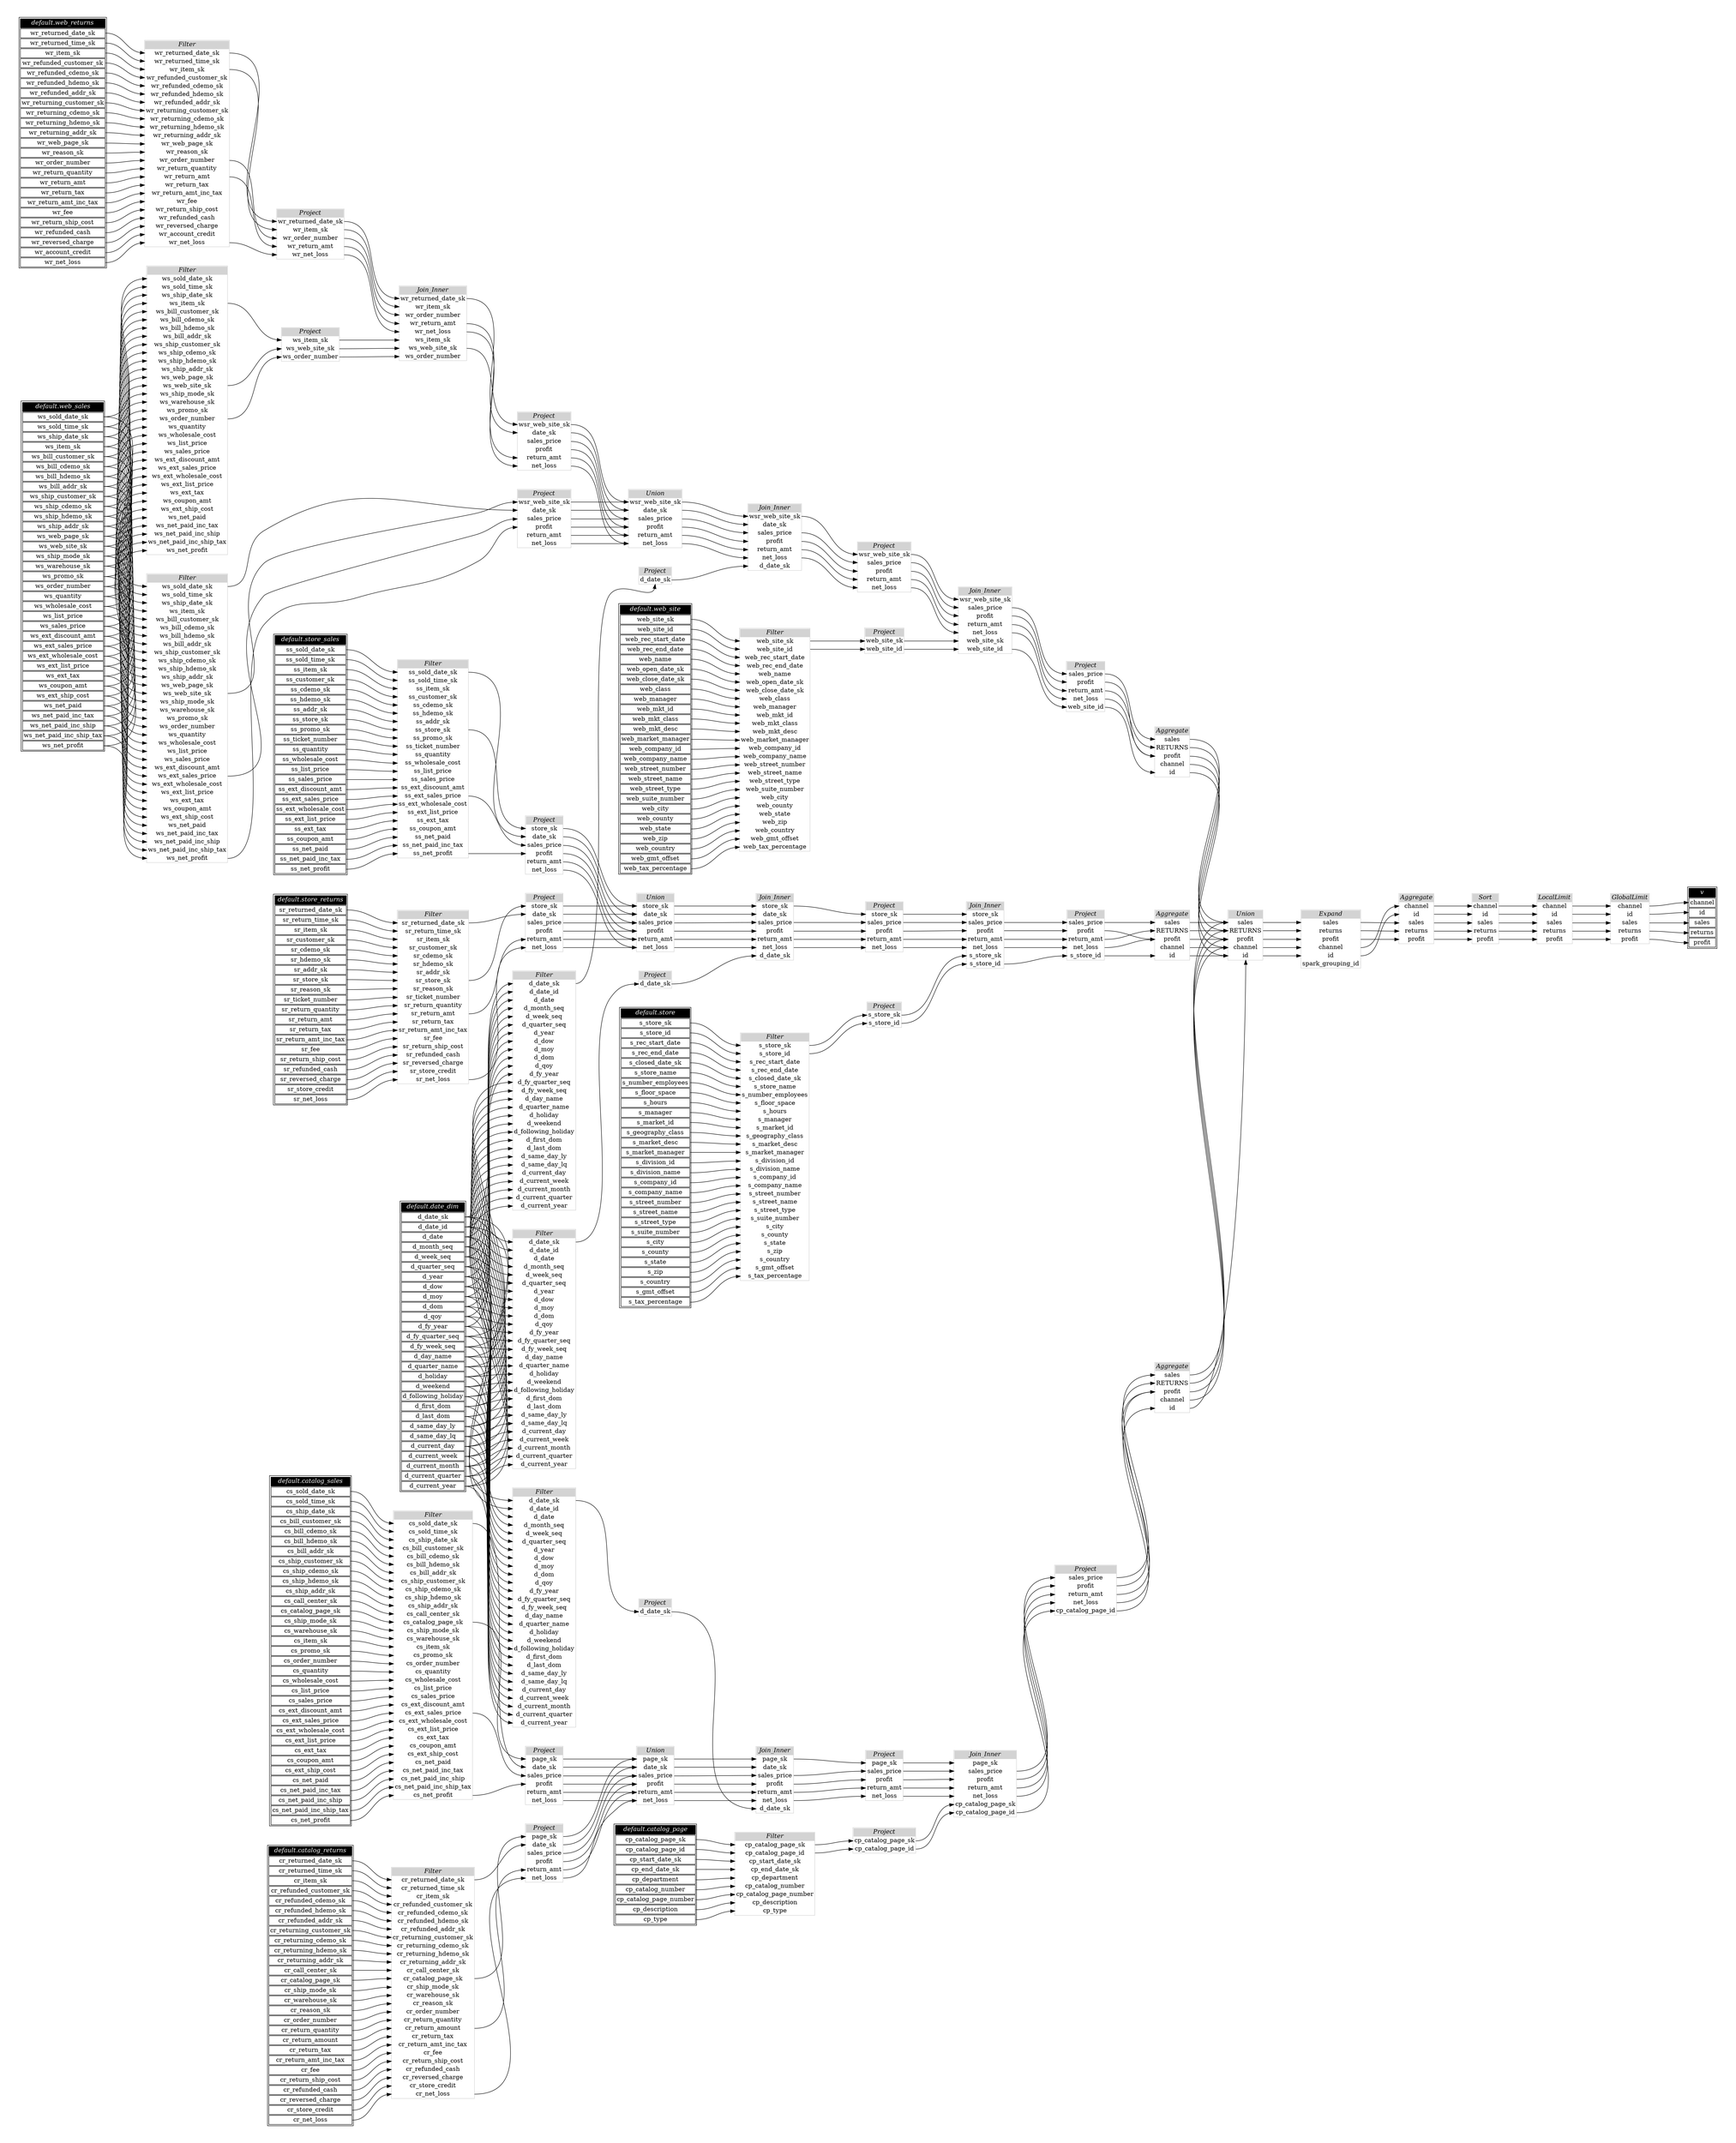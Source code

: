 // Automatically generated by TPCDSFlowTestSuite


digraph {
  graph [pad="0.5" nodesep="0.5" ranksep="1" fontname="Helvetica" rankdir=LR];
  node [shape=plaintext]

  
"Aggregate_0fd62ff" [label=<
<table color="lightgray" border="1" cellborder="0" cellspacing="0">
  <tr><td bgcolor="lightgray" port="nodeName"><i>Aggregate</i></td></tr>
  <tr><td port="0">sales</td></tr>
<tr><td port="1">RETURNS</td></tr>
<tr><td port="2">profit</td></tr>
<tr><td port="3">channel</td></tr>
<tr><td port="4">id</td></tr>
</table>>];
     

"Aggregate_323bfc3" [label=<
<table color="lightgray" border="1" cellborder="0" cellspacing="0">
  <tr><td bgcolor="lightgray" port="nodeName"><i>Aggregate</i></td></tr>
  <tr><td port="0">sales</td></tr>
<tr><td port="1">RETURNS</td></tr>
<tr><td port="2">profit</td></tr>
<tr><td port="3">channel</td></tr>
<tr><td port="4">id</td></tr>
</table>>];
     

"Aggregate_41c9c1b" [label=<
<table color="lightgray" border="1" cellborder="0" cellspacing="0">
  <tr><td bgcolor="lightgray" port="nodeName"><i>Aggregate</i></td></tr>
  <tr><td port="0">channel</td></tr>
<tr><td port="1">id</td></tr>
<tr><td port="2">sales</td></tr>
<tr><td port="3">returns</td></tr>
<tr><td port="4">profit</td></tr>
</table>>];
     

"Aggregate_89ff26a" [label=<
<table color="lightgray" border="1" cellborder="0" cellspacing="0">
  <tr><td bgcolor="lightgray" port="nodeName"><i>Aggregate</i></td></tr>
  <tr><td port="0">sales</td></tr>
<tr><td port="1">RETURNS</td></tr>
<tr><td port="2">profit</td></tr>
<tr><td port="3">channel</td></tr>
<tr><td port="4">id</td></tr>
</table>>];
     

"Expand_0e64b11" [label=<
<table color="lightgray" border="1" cellborder="0" cellspacing="0">
  <tr><td bgcolor="lightgray" port="nodeName"><i>Expand</i></td></tr>
  <tr><td port="0">sales</td></tr>
<tr><td port="1">returns</td></tr>
<tr><td port="2">profit</td></tr>
<tr><td port="3">channel</td></tr>
<tr><td port="4">id</td></tr>
<tr><td port="5">spark_grouping_id</td></tr>
</table>>];
     

"Filter_06a5915" [label=<
<table color="lightgray" border="1" cellborder="0" cellspacing="0">
  <tr><td bgcolor="lightgray" port="nodeName"><i>Filter</i></td></tr>
  <tr><td port="0">d_date_sk</td></tr>
<tr><td port="1">d_date_id</td></tr>
<tr><td port="2">d_date</td></tr>
<tr><td port="3">d_month_seq</td></tr>
<tr><td port="4">d_week_seq</td></tr>
<tr><td port="5">d_quarter_seq</td></tr>
<tr><td port="6">d_year</td></tr>
<tr><td port="7">d_dow</td></tr>
<tr><td port="8">d_moy</td></tr>
<tr><td port="9">d_dom</td></tr>
<tr><td port="10">d_qoy</td></tr>
<tr><td port="11">d_fy_year</td></tr>
<tr><td port="12">d_fy_quarter_seq</td></tr>
<tr><td port="13">d_fy_week_seq</td></tr>
<tr><td port="14">d_day_name</td></tr>
<tr><td port="15">d_quarter_name</td></tr>
<tr><td port="16">d_holiday</td></tr>
<tr><td port="17">d_weekend</td></tr>
<tr><td port="18">d_following_holiday</td></tr>
<tr><td port="19">d_first_dom</td></tr>
<tr><td port="20">d_last_dom</td></tr>
<tr><td port="21">d_same_day_ly</td></tr>
<tr><td port="22">d_same_day_lq</td></tr>
<tr><td port="23">d_current_day</td></tr>
<tr><td port="24">d_current_week</td></tr>
<tr><td port="25">d_current_month</td></tr>
<tr><td port="26">d_current_quarter</td></tr>
<tr><td port="27">d_current_year</td></tr>
</table>>];
     

"Filter_17de380" [label=<
<table color="lightgray" border="1" cellborder="0" cellspacing="0">
  <tr><td bgcolor="lightgray" port="nodeName"><i>Filter</i></td></tr>
  <tr><td port="0">d_date_sk</td></tr>
<tr><td port="1">d_date_id</td></tr>
<tr><td port="2">d_date</td></tr>
<tr><td port="3">d_month_seq</td></tr>
<tr><td port="4">d_week_seq</td></tr>
<tr><td port="5">d_quarter_seq</td></tr>
<tr><td port="6">d_year</td></tr>
<tr><td port="7">d_dow</td></tr>
<tr><td port="8">d_moy</td></tr>
<tr><td port="9">d_dom</td></tr>
<tr><td port="10">d_qoy</td></tr>
<tr><td port="11">d_fy_year</td></tr>
<tr><td port="12">d_fy_quarter_seq</td></tr>
<tr><td port="13">d_fy_week_seq</td></tr>
<tr><td port="14">d_day_name</td></tr>
<tr><td port="15">d_quarter_name</td></tr>
<tr><td port="16">d_holiday</td></tr>
<tr><td port="17">d_weekend</td></tr>
<tr><td port="18">d_following_holiday</td></tr>
<tr><td port="19">d_first_dom</td></tr>
<tr><td port="20">d_last_dom</td></tr>
<tr><td port="21">d_same_day_ly</td></tr>
<tr><td port="22">d_same_day_lq</td></tr>
<tr><td port="23">d_current_day</td></tr>
<tr><td port="24">d_current_week</td></tr>
<tr><td port="25">d_current_month</td></tr>
<tr><td port="26">d_current_quarter</td></tr>
<tr><td port="27">d_current_year</td></tr>
</table>>];
     

"Filter_2645c2c" [label=<
<table color="lightgray" border="1" cellborder="0" cellspacing="0">
  <tr><td bgcolor="lightgray" port="nodeName"><i>Filter</i></td></tr>
  <tr><td port="0">s_store_sk</td></tr>
<tr><td port="1">s_store_id</td></tr>
<tr><td port="2">s_rec_start_date</td></tr>
<tr><td port="3">s_rec_end_date</td></tr>
<tr><td port="4">s_closed_date_sk</td></tr>
<tr><td port="5">s_store_name</td></tr>
<tr><td port="6">s_number_employees</td></tr>
<tr><td port="7">s_floor_space</td></tr>
<tr><td port="8">s_hours</td></tr>
<tr><td port="9">s_manager</td></tr>
<tr><td port="10">s_market_id</td></tr>
<tr><td port="11">s_geography_class</td></tr>
<tr><td port="12">s_market_desc</td></tr>
<tr><td port="13">s_market_manager</td></tr>
<tr><td port="14">s_division_id</td></tr>
<tr><td port="15">s_division_name</td></tr>
<tr><td port="16">s_company_id</td></tr>
<tr><td port="17">s_company_name</td></tr>
<tr><td port="18">s_street_number</td></tr>
<tr><td port="19">s_street_name</td></tr>
<tr><td port="20">s_street_type</td></tr>
<tr><td port="21">s_suite_number</td></tr>
<tr><td port="22">s_city</td></tr>
<tr><td port="23">s_county</td></tr>
<tr><td port="24">s_state</td></tr>
<tr><td port="25">s_zip</td></tr>
<tr><td port="26">s_country</td></tr>
<tr><td port="27">s_gmt_offset</td></tr>
<tr><td port="28">s_tax_percentage</td></tr>
</table>>];
     

"Filter_3063992" [label=<
<table color="lightgray" border="1" cellborder="0" cellspacing="0">
  <tr><td bgcolor="lightgray" port="nodeName"><i>Filter</i></td></tr>
  <tr><td port="0">d_date_sk</td></tr>
<tr><td port="1">d_date_id</td></tr>
<tr><td port="2">d_date</td></tr>
<tr><td port="3">d_month_seq</td></tr>
<tr><td port="4">d_week_seq</td></tr>
<tr><td port="5">d_quarter_seq</td></tr>
<tr><td port="6">d_year</td></tr>
<tr><td port="7">d_dow</td></tr>
<tr><td port="8">d_moy</td></tr>
<tr><td port="9">d_dom</td></tr>
<tr><td port="10">d_qoy</td></tr>
<tr><td port="11">d_fy_year</td></tr>
<tr><td port="12">d_fy_quarter_seq</td></tr>
<tr><td port="13">d_fy_week_seq</td></tr>
<tr><td port="14">d_day_name</td></tr>
<tr><td port="15">d_quarter_name</td></tr>
<tr><td port="16">d_holiday</td></tr>
<tr><td port="17">d_weekend</td></tr>
<tr><td port="18">d_following_holiday</td></tr>
<tr><td port="19">d_first_dom</td></tr>
<tr><td port="20">d_last_dom</td></tr>
<tr><td port="21">d_same_day_ly</td></tr>
<tr><td port="22">d_same_day_lq</td></tr>
<tr><td port="23">d_current_day</td></tr>
<tr><td port="24">d_current_week</td></tr>
<tr><td port="25">d_current_month</td></tr>
<tr><td port="26">d_current_quarter</td></tr>
<tr><td port="27">d_current_year</td></tr>
</table>>];
     

"Filter_79cadd4" [label=<
<table color="lightgray" border="1" cellborder="0" cellspacing="0">
  <tr><td bgcolor="lightgray" port="nodeName"><i>Filter</i></td></tr>
  <tr><td port="0">ws_sold_date_sk</td></tr>
<tr><td port="1">ws_sold_time_sk</td></tr>
<tr><td port="2">ws_ship_date_sk</td></tr>
<tr><td port="3">ws_item_sk</td></tr>
<tr><td port="4">ws_bill_customer_sk</td></tr>
<tr><td port="5">ws_bill_cdemo_sk</td></tr>
<tr><td port="6">ws_bill_hdemo_sk</td></tr>
<tr><td port="7">ws_bill_addr_sk</td></tr>
<tr><td port="8">ws_ship_customer_sk</td></tr>
<tr><td port="9">ws_ship_cdemo_sk</td></tr>
<tr><td port="10">ws_ship_hdemo_sk</td></tr>
<tr><td port="11">ws_ship_addr_sk</td></tr>
<tr><td port="12">ws_web_page_sk</td></tr>
<tr><td port="13">ws_web_site_sk</td></tr>
<tr><td port="14">ws_ship_mode_sk</td></tr>
<tr><td port="15">ws_warehouse_sk</td></tr>
<tr><td port="16">ws_promo_sk</td></tr>
<tr><td port="17">ws_order_number</td></tr>
<tr><td port="18">ws_quantity</td></tr>
<tr><td port="19">ws_wholesale_cost</td></tr>
<tr><td port="20">ws_list_price</td></tr>
<tr><td port="21">ws_sales_price</td></tr>
<tr><td port="22">ws_ext_discount_amt</td></tr>
<tr><td port="23">ws_ext_sales_price</td></tr>
<tr><td port="24">ws_ext_wholesale_cost</td></tr>
<tr><td port="25">ws_ext_list_price</td></tr>
<tr><td port="26">ws_ext_tax</td></tr>
<tr><td port="27">ws_coupon_amt</td></tr>
<tr><td port="28">ws_ext_ship_cost</td></tr>
<tr><td port="29">ws_net_paid</td></tr>
<tr><td port="30">ws_net_paid_inc_tax</td></tr>
<tr><td port="31">ws_net_paid_inc_ship</td></tr>
<tr><td port="32">ws_net_paid_inc_ship_tax</td></tr>
<tr><td port="33">ws_net_profit</td></tr>
</table>>];
     

"Filter_8be1e31" [label=<
<table color="lightgray" border="1" cellborder="0" cellspacing="0">
  <tr><td bgcolor="lightgray" port="nodeName"><i>Filter</i></td></tr>
  <tr><td port="0">cp_catalog_page_sk</td></tr>
<tr><td port="1">cp_catalog_page_id</td></tr>
<tr><td port="2">cp_start_date_sk</td></tr>
<tr><td port="3">cp_end_date_sk</td></tr>
<tr><td port="4">cp_department</td></tr>
<tr><td port="5">cp_catalog_number</td></tr>
<tr><td port="6">cp_catalog_page_number</td></tr>
<tr><td port="7">cp_description</td></tr>
<tr><td port="8">cp_type</td></tr>
</table>>];
     

"Filter_a3bbe24" [label=<
<table color="lightgray" border="1" cellborder="0" cellspacing="0">
  <tr><td bgcolor="lightgray" port="nodeName"><i>Filter</i></td></tr>
  <tr><td port="0">cr_returned_date_sk</td></tr>
<tr><td port="1">cr_returned_time_sk</td></tr>
<tr><td port="2">cr_item_sk</td></tr>
<tr><td port="3">cr_refunded_customer_sk</td></tr>
<tr><td port="4">cr_refunded_cdemo_sk</td></tr>
<tr><td port="5">cr_refunded_hdemo_sk</td></tr>
<tr><td port="6">cr_refunded_addr_sk</td></tr>
<tr><td port="7">cr_returning_customer_sk</td></tr>
<tr><td port="8">cr_returning_cdemo_sk</td></tr>
<tr><td port="9">cr_returning_hdemo_sk</td></tr>
<tr><td port="10">cr_returning_addr_sk</td></tr>
<tr><td port="11">cr_call_center_sk</td></tr>
<tr><td port="12">cr_catalog_page_sk</td></tr>
<tr><td port="13">cr_ship_mode_sk</td></tr>
<tr><td port="14">cr_warehouse_sk</td></tr>
<tr><td port="15">cr_reason_sk</td></tr>
<tr><td port="16">cr_order_number</td></tr>
<tr><td port="17">cr_return_quantity</td></tr>
<tr><td port="18">cr_return_amount</td></tr>
<tr><td port="19">cr_return_tax</td></tr>
<tr><td port="20">cr_return_amt_inc_tax</td></tr>
<tr><td port="21">cr_fee</td></tr>
<tr><td port="22">cr_return_ship_cost</td></tr>
<tr><td port="23">cr_refunded_cash</td></tr>
<tr><td port="24">cr_reversed_charge</td></tr>
<tr><td port="25">cr_store_credit</td></tr>
<tr><td port="26">cr_net_loss</td></tr>
</table>>];
     

"Filter_b0c8ec1" [label=<
<table color="lightgray" border="1" cellborder="0" cellspacing="0">
  <tr><td bgcolor="lightgray" port="nodeName"><i>Filter</i></td></tr>
  <tr><td port="0">web_site_sk</td></tr>
<tr><td port="1">web_site_id</td></tr>
<tr><td port="2">web_rec_start_date</td></tr>
<tr><td port="3">web_rec_end_date</td></tr>
<tr><td port="4">web_name</td></tr>
<tr><td port="5">web_open_date_sk</td></tr>
<tr><td port="6">web_close_date_sk</td></tr>
<tr><td port="7">web_class</td></tr>
<tr><td port="8">web_manager</td></tr>
<tr><td port="9">web_mkt_id</td></tr>
<tr><td port="10">web_mkt_class</td></tr>
<tr><td port="11">web_mkt_desc</td></tr>
<tr><td port="12">web_market_manager</td></tr>
<tr><td port="13">web_company_id</td></tr>
<tr><td port="14">web_company_name</td></tr>
<tr><td port="15">web_street_number</td></tr>
<tr><td port="16">web_street_name</td></tr>
<tr><td port="17">web_street_type</td></tr>
<tr><td port="18">web_suite_number</td></tr>
<tr><td port="19">web_city</td></tr>
<tr><td port="20">web_county</td></tr>
<tr><td port="21">web_state</td></tr>
<tr><td port="22">web_zip</td></tr>
<tr><td port="23">web_country</td></tr>
<tr><td port="24">web_gmt_offset</td></tr>
<tr><td port="25">web_tax_percentage</td></tr>
</table>>];
     

"Filter_cc90006" [label=<
<table color="lightgray" border="1" cellborder="0" cellspacing="0">
  <tr><td bgcolor="lightgray" port="nodeName"><i>Filter</i></td></tr>
  <tr><td port="0">cs_sold_date_sk</td></tr>
<tr><td port="1">cs_sold_time_sk</td></tr>
<tr><td port="2">cs_ship_date_sk</td></tr>
<tr><td port="3">cs_bill_customer_sk</td></tr>
<tr><td port="4">cs_bill_cdemo_sk</td></tr>
<tr><td port="5">cs_bill_hdemo_sk</td></tr>
<tr><td port="6">cs_bill_addr_sk</td></tr>
<tr><td port="7">cs_ship_customer_sk</td></tr>
<tr><td port="8">cs_ship_cdemo_sk</td></tr>
<tr><td port="9">cs_ship_hdemo_sk</td></tr>
<tr><td port="10">cs_ship_addr_sk</td></tr>
<tr><td port="11">cs_call_center_sk</td></tr>
<tr><td port="12">cs_catalog_page_sk</td></tr>
<tr><td port="13">cs_ship_mode_sk</td></tr>
<tr><td port="14">cs_warehouse_sk</td></tr>
<tr><td port="15">cs_item_sk</td></tr>
<tr><td port="16">cs_promo_sk</td></tr>
<tr><td port="17">cs_order_number</td></tr>
<tr><td port="18">cs_quantity</td></tr>
<tr><td port="19">cs_wholesale_cost</td></tr>
<tr><td port="20">cs_list_price</td></tr>
<tr><td port="21">cs_sales_price</td></tr>
<tr><td port="22">cs_ext_discount_amt</td></tr>
<tr><td port="23">cs_ext_sales_price</td></tr>
<tr><td port="24">cs_ext_wholesale_cost</td></tr>
<tr><td port="25">cs_ext_list_price</td></tr>
<tr><td port="26">cs_ext_tax</td></tr>
<tr><td port="27">cs_coupon_amt</td></tr>
<tr><td port="28">cs_ext_ship_cost</td></tr>
<tr><td port="29">cs_net_paid</td></tr>
<tr><td port="30">cs_net_paid_inc_tax</td></tr>
<tr><td port="31">cs_net_paid_inc_ship</td></tr>
<tr><td port="32">cs_net_paid_inc_ship_tax</td></tr>
<tr><td port="33">cs_net_profit</td></tr>
</table>>];
     

"Filter_d3e5fb8" [label=<
<table color="lightgray" border="1" cellborder="0" cellspacing="0">
  <tr><td bgcolor="lightgray" port="nodeName"><i>Filter</i></td></tr>
  <tr><td port="0">ss_sold_date_sk</td></tr>
<tr><td port="1">ss_sold_time_sk</td></tr>
<tr><td port="2">ss_item_sk</td></tr>
<tr><td port="3">ss_customer_sk</td></tr>
<tr><td port="4">ss_cdemo_sk</td></tr>
<tr><td port="5">ss_hdemo_sk</td></tr>
<tr><td port="6">ss_addr_sk</td></tr>
<tr><td port="7">ss_store_sk</td></tr>
<tr><td port="8">ss_promo_sk</td></tr>
<tr><td port="9">ss_ticket_number</td></tr>
<tr><td port="10">ss_quantity</td></tr>
<tr><td port="11">ss_wholesale_cost</td></tr>
<tr><td port="12">ss_list_price</td></tr>
<tr><td port="13">ss_sales_price</td></tr>
<tr><td port="14">ss_ext_discount_amt</td></tr>
<tr><td port="15">ss_ext_sales_price</td></tr>
<tr><td port="16">ss_ext_wholesale_cost</td></tr>
<tr><td port="17">ss_ext_list_price</td></tr>
<tr><td port="18">ss_ext_tax</td></tr>
<tr><td port="19">ss_coupon_amt</td></tr>
<tr><td port="20">ss_net_paid</td></tr>
<tr><td port="21">ss_net_paid_inc_tax</td></tr>
<tr><td port="22">ss_net_profit</td></tr>
</table>>];
     

"Filter_df857d6" [label=<
<table color="lightgray" border="1" cellborder="0" cellspacing="0">
  <tr><td bgcolor="lightgray" port="nodeName"><i>Filter</i></td></tr>
  <tr><td port="0">ws_sold_date_sk</td></tr>
<tr><td port="1">ws_sold_time_sk</td></tr>
<tr><td port="2">ws_ship_date_sk</td></tr>
<tr><td port="3">ws_item_sk</td></tr>
<tr><td port="4">ws_bill_customer_sk</td></tr>
<tr><td port="5">ws_bill_cdemo_sk</td></tr>
<tr><td port="6">ws_bill_hdemo_sk</td></tr>
<tr><td port="7">ws_bill_addr_sk</td></tr>
<tr><td port="8">ws_ship_customer_sk</td></tr>
<tr><td port="9">ws_ship_cdemo_sk</td></tr>
<tr><td port="10">ws_ship_hdemo_sk</td></tr>
<tr><td port="11">ws_ship_addr_sk</td></tr>
<tr><td port="12">ws_web_page_sk</td></tr>
<tr><td port="13">ws_web_site_sk</td></tr>
<tr><td port="14">ws_ship_mode_sk</td></tr>
<tr><td port="15">ws_warehouse_sk</td></tr>
<tr><td port="16">ws_promo_sk</td></tr>
<tr><td port="17">ws_order_number</td></tr>
<tr><td port="18">ws_quantity</td></tr>
<tr><td port="19">ws_wholesale_cost</td></tr>
<tr><td port="20">ws_list_price</td></tr>
<tr><td port="21">ws_sales_price</td></tr>
<tr><td port="22">ws_ext_discount_amt</td></tr>
<tr><td port="23">ws_ext_sales_price</td></tr>
<tr><td port="24">ws_ext_wholesale_cost</td></tr>
<tr><td port="25">ws_ext_list_price</td></tr>
<tr><td port="26">ws_ext_tax</td></tr>
<tr><td port="27">ws_coupon_amt</td></tr>
<tr><td port="28">ws_ext_ship_cost</td></tr>
<tr><td port="29">ws_net_paid</td></tr>
<tr><td port="30">ws_net_paid_inc_tax</td></tr>
<tr><td port="31">ws_net_paid_inc_ship</td></tr>
<tr><td port="32">ws_net_paid_inc_ship_tax</td></tr>
<tr><td port="33">ws_net_profit</td></tr>
</table>>];
     

"Filter_eb3b043" [label=<
<table color="lightgray" border="1" cellborder="0" cellspacing="0">
  <tr><td bgcolor="lightgray" port="nodeName"><i>Filter</i></td></tr>
  <tr><td port="0">wr_returned_date_sk</td></tr>
<tr><td port="1">wr_returned_time_sk</td></tr>
<tr><td port="2">wr_item_sk</td></tr>
<tr><td port="3">wr_refunded_customer_sk</td></tr>
<tr><td port="4">wr_refunded_cdemo_sk</td></tr>
<tr><td port="5">wr_refunded_hdemo_sk</td></tr>
<tr><td port="6">wr_refunded_addr_sk</td></tr>
<tr><td port="7">wr_returning_customer_sk</td></tr>
<tr><td port="8">wr_returning_cdemo_sk</td></tr>
<tr><td port="9">wr_returning_hdemo_sk</td></tr>
<tr><td port="10">wr_returning_addr_sk</td></tr>
<tr><td port="11">wr_web_page_sk</td></tr>
<tr><td port="12">wr_reason_sk</td></tr>
<tr><td port="13">wr_order_number</td></tr>
<tr><td port="14">wr_return_quantity</td></tr>
<tr><td port="15">wr_return_amt</td></tr>
<tr><td port="16">wr_return_tax</td></tr>
<tr><td port="17">wr_return_amt_inc_tax</td></tr>
<tr><td port="18">wr_fee</td></tr>
<tr><td port="19">wr_return_ship_cost</td></tr>
<tr><td port="20">wr_refunded_cash</td></tr>
<tr><td port="21">wr_reversed_charge</td></tr>
<tr><td port="22">wr_account_credit</td></tr>
<tr><td port="23">wr_net_loss</td></tr>
</table>>];
     

"Filter_f09e5c8" [label=<
<table color="lightgray" border="1" cellborder="0" cellspacing="0">
  <tr><td bgcolor="lightgray" port="nodeName"><i>Filter</i></td></tr>
  <tr><td port="0">sr_returned_date_sk</td></tr>
<tr><td port="1">sr_return_time_sk</td></tr>
<tr><td port="2">sr_item_sk</td></tr>
<tr><td port="3">sr_customer_sk</td></tr>
<tr><td port="4">sr_cdemo_sk</td></tr>
<tr><td port="5">sr_hdemo_sk</td></tr>
<tr><td port="6">sr_addr_sk</td></tr>
<tr><td port="7">sr_store_sk</td></tr>
<tr><td port="8">sr_reason_sk</td></tr>
<tr><td port="9">sr_ticket_number</td></tr>
<tr><td port="10">sr_return_quantity</td></tr>
<tr><td port="11">sr_return_amt</td></tr>
<tr><td port="12">sr_return_tax</td></tr>
<tr><td port="13">sr_return_amt_inc_tax</td></tr>
<tr><td port="14">sr_fee</td></tr>
<tr><td port="15">sr_return_ship_cost</td></tr>
<tr><td port="16">sr_refunded_cash</td></tr>
<tr><td port="17">sr_reversed_charge</td></tr>
<tr><td port="18">sr_store_credit</td></tr>
<tr><td port="19">sr_net_loss</td></tr>
</table>>];
     

"GlobalLimit_353df4a" [label=<
<table color="lightgray" border="1" cellborder="0" cellspacing="0">
  <tr><td bgcolor="lightgray" port="nodeName"><i>GlobalLimit</i></td></tr>
  <tr><td port="0">channel</td></tr>
<tr><td port="1">id</td></tr>
<tr><td port="2">sales</td></tr>
<tr><td port="3">returns</td></tr>
<tr><td port="4">profit</td></tr>
</table>>];
     

"Join_Inner_20fbb75" [label=<
<table color="lightgray" border="1" cellborder="0" cellspacing="0">
  <tr><td bgcolor="lightgray" port="nodeName"><i>Join_Inner</i></td></tr>
  <tr><td port="0">wr_returned_date_sk</td></tr>
<tr><td port="1">wr_item_sk</td></tr>
<tr><td port="2">wr_order_number</td></tr>
<tr><td port="3">wr_return_amt</td></tr>
<tr><td port="4">wr_net_loss</td></tr>
<tr><td port="5">ws_item_sk</td></tr>
<tr><td port="6">ws_web_site_sk</td></tr>
<tr><td port="7">ws_order_number</td></tr>
</table>>];
     

"Join_Inner_401f38a" [label=<
<table color="lightgray" border="1" cellborder="0" cellspacing="0">
  <tr><td bgcolor="lightgray" port="nodeName"><i>Join_Inner</i></td></tr>
  <tr><td port="0">store_sk</td></tr>
<tr><td port="1">sales_price</td></tr>
<tr><td port="2">profit</td></tr>
<tr><td port="3">return_amt</td></tr>
<tr><td port="4">net_loss</td></tr>
<tr><td port="5">s_store_sk</td></tr>
<tr><td port="6">s_store_id</td></tr>
</table>>];
     

"Join_Inner_6d03945" [label=<
<table color="lightgray" border="1" cellborder="0" cellspacing="0">
  <tr><td bgcolor="lightgray" port="nodeName"><i>Join_Inner</i></td></tr>
  <tr><td port="0">page_sk</td></tr>
<tr><td port="1">date_sk</td></tr>
<tr><td port="2">sales_price</td></tr>
<tr><td port="3">profit</td></tr>
<tr><td port="4">return_amt</td></tr>
<tr><td port="5">net_loss</td></tr>
<tr><td port="6">d_date_sk</td></tr>
</table>>];
     

"Join_Inner_777c7a8" [label=<
<table color="lightgray" border="1" cellborder="0" cellspacing="0">
  <tr><td bgcolor="lightgray" port="nodeName"><i>Join_Inner</i></td></tr>
  <tr><td port="0">wsr_web_site_sk</td></tr>
<tr><td port="1">date_sk</td></tr>
<tr><td port="2">sales_price</td></tr>
<tr><td port="3">profit</td></tr>
<tr><td port="4">return_amt</td></tr>
<tr><td port="5">net_loss</td></tr>
<tr><td port="6">d_date_sk</td></tr>
</table>>];
     

"Join_Inner_92714ab" [label=<
<table color="lightgray" border="1" cellborder="0" cellspacing="0">
  <tr><td bgcolor="lightgray" port="nodeName"><i>Join_Inner</i></td></tr>
  <tr><td port="0">wsr_web_site_sk</td></tr>
<tr><td port="1">sales_price</td></tr>
<tr><td port="2">profit</td></tr>
<tr><td port="3">return_amt</td></tr>
<tr><td port="4">net_loss</td></tr>
<tr><td port="5">web_site_sk</td></tr>
<tr><td port="6">web_site_id</td></tr>
</table>>];
     

"Join_Inner_a2f095f" [label=<
<table color="lightgray" border="1" cellborder="0" cellspacing="0">
  <tr><td bgcolor="lightgray" port="nodeName"><i>Join_Inner</i></td></tr>
  <tr><td port="0">page_sk</td></tr>
<tr><td port="1">sales_price</td></tr>
<tr><td port="2">profit</td></tr>
<tr><td port="3">return_amt</td></tr>
<tr><td port="4">net_loss</td></tr>
<tr><td port="5">cp_catalog_page_sk</td></tr>
<tr><td port="6">cp_catalog_page_id</td></tr>
</table>>];
     

"Join_Inner_b88a258" [label=<
<table color="lightgray" border="1" cellborder="0" cellspacing="0">
  <tr><td bgcolor="lightgray" port="nodeName"><i>Join_Inner</i></td></tr>
  <tr><td port="0">store_sk</td></tr>
<tr><td port="1">date_sk</td></tr>
<tr><td port="2">sales_price</td></tr>
<tr><td port="3">profit</td></tr>
<tr><td port="4">return_amt</td></tr>
<tr><td port="5">net_loss</td></tr>
<tr><td port="6">d_date_sk</td></tr>
</table>>];
     

"LocalLimit_934f553" [label=<
<table color="lightgray" border="1" cellborder="0" cellspacing="0">
  <tr><td bgcolor="lightgray" port="nodeName"><i>LocalLimit</i></td></tr>
  <tr><td port="0">channel</td></tr>
<tr><td port="1">id</td></tr>
<tr><td port="2">sales</td></tr>
<tr><td port="3">returns</td></tr>
<tr><td port="4">profit</td></tr>
</table>>];
     

"Project_2a79659" [label=<
<table color="lightgray" border="1" cellborder="0" cellspacing="0">
  <tr><td bgcolor="lightgray" port="nodeName"><i>Project</i></td></tr>
  <tr><td port="0">s_store_sk</td></tr>
<tr><td port="1">s_store_id</td></tr>
</table>>];
     

"Project_2aa7e94" [label=<
<table color="lightgray" border="1" cellborder="0" cellspacing="0">
  <tr><td bgcolor="lightgray" port="nodeName"><i>Project</i></td></tr>
  <tr><td port="0">store_sk</td></tr>
<tr><td port="1">sales_price</td></tr>
<tr><td port="2">profit</td></tr>
<tr><td port="3">return_amt</td></tr>
<tr><td port="4">net_loss</td></tr>
</table>>];
     

"Project_2c0474d" [label=<
<table color="lightgray" border="1" cellborder="0" cellspacing="0">
  <tr><td bgcolor="lightgray" port="nodeName"><i>Project</i></td></tr>
  <tr><td port="0">wr_returned_date_sk</td></tr>
<tr><td port="1">wr_item_sk</td></tr>
<tr><td port="2">wr_order_number</td></tr>
<tr><td port="3">wr_return_amt</td></tr>
<tr><td port="4">wr_net_loss</td></tr>
</table>>];
     

"Project_2f50668" [label=<
<table color="lightgray" border="1" cellborder="0" cellspacing="0">
  <tr><td bgcolor="lightgray" port="nodeName"><i>Project</i></td></tr>
  <tr><td port="0">d_date_sk</td></tr>
</table>>];
     

"Project_5557dc8" [label=<
<table color="lightgray" border="1" cellborder="0" cellspacing="0">
  <tr><td bgcolor="lightgray" port="nodeName"><i>Project</i></td></tr>
  <tr><td port="0">store_sk</td></tr>
<tr><td port="1">date_sk</td></tr>
<tr><td port="2">sales_price</td></tr>
<tr><td port="3">profit</td></tr>
<tr><td port="4">return_amt</td></tr>
<tr><td port="5">net_loss</td></tr>
</table>>];
     

"Project_5e4b946" [label=<
<table color="lightgray" border="1" cellborder="0" cellspacing="0">
  <tr><td bgcolor="lightgray" port="nodeName"><i>Project</i></td></tr>
  <tr><td port="0">ws_item_sk</td></tr>
<tr><td port="1">ws_web_site_sk</td></tr>
<tr><td port="2">ws_order_number</td></tr>
</table>>];
     

"Project_6d514a4" [label=<
<table color="lightgray" border="1" cellborder="0" cellspacing="0">
  <tr><td bgcolor="lightgray" port="nodeName"><i>Project</i></td></tr>
  <tr><td port="0">d_date_sk</td></tr>
</table>>];
     

"Project_75e3368" [label=<
<table color="lightgray" border="1" cellborder="0" cellspacing="0">
  <tr><td bgcolor="lightgray" port="nodeName"><i>Project</i></td></tr>
  <tr><td port="0">page_sk</td></tr>
<tr><td port="1">sales_price</td></tr>
<tr><td port="2">profit</td></tr>
<tr><td port="3">return_amt</td></tr>
<tr><td port="4">net_loss</td></tr>
</table>>];
     

"Project_8098053" [label=<
<table color="lightgray" border="1" cellborder="0" cellspacing="0">
  <tr><td bgcolor="lightgray" port="nodeName"><i>Project</i></td></tr>
  <tr><td port="0">store_sk</td></tr>
<tr><td port="1">date_sk</td></tr>
<tr><td port="2">sales_price</td></tr>
<tr><td port="3">profit</td></tr>
<tr><td port="4">return_amt</td></tr>
<tr><td port="5">net_loss</td></tr>
</table>>];
     

"Project_8410bd3" [label=<
<table color="lightgray" border="1" cellborder="0" cellspacing="0">
  <tr><td bgcolor="lightgray" port="nodeName"><i>Project</i></td></tr>
  <tr><td port="0">wsr_web_site_sk</td></tr>
<tr><td port="1">date_sk</td></tr>
<tr><td port="2">sales_price</td></tr>
<tr><td port="3">profit</td></tr>
<tr><td port="4">return_amt</td></tr>
<tr><td port="5">net_loss</td></tr>
</table>>];
     

"Project_844bed2" [label=<
<table color="lightgray" border="1" cellborder="0" cellspacing="0">
  <tr><td bgcolor="lightgray" port="nodeName"><i>Project</i></td></tr>
  <tr><td port="0">wsr_web_site_sk</td></tr>
<tr><td port="1">sales_price</td></tr>
<tr><td port="2">profit</td></tr>
<tr><td port="3">return_amt</td></tr>
<tr><td port="4">net_loss</td></tr>
</table>>];
     

"Project_8bbfb73" [label=<
<table color="lightgray" border="1" cellborder="0" cellspacing="0">
  <tr><td bgcolor="lightgray" port="nodeName"><i>Project</i></td></tr>
  <tr><td port="0">cp_catalog_page_sk</td></tr>
<tr><td port="1">cp_catalog_page_id</td></tr>
</table>>];
     

"Project_b3f23c8" [label=<
<table color="lightgray" border="1" cellborder="0" cellspacing="0">
  <tr><td bgcolor="lightgray" port="nodeName"><i>Project</i></td></tr>
  <tr><td port="0">sales_price</td></tr>
<tr><td port="1">profit</td></tr>
<tr><td port="2">return_amt</td></tr>
<tr><td port="3">net_loss</td></tr>
<tr><td port="4">s_store_id</td></tr>
</table>>];
     

"Project_d2bf266" [label=<
<table color="lightgray" border="1" cellborder="0" cellspacing="0">
  <tr><td bgcolor="lightgray" port="nodeName"><i>Project</i></td></tr>
  <tr><td port="0">page_sk</td></tr>
<tr><td port="1">date_sk</td></tr>
<tr><td port="2">sales_price</td></tr>
<tr><td port="3">profit</td></tr>
<tr><td port="4">return_amt</td></tr>
<tr><td port="5">net_loss</td></tr>
</table>>];
     

"Project_da24755" [label=<
<table color="lightgray" border="1" cellborder="0" cellspacing="0">
  <tr><td bgcolor="lightgray" port="nodeName"><i>Project</i></td></tr>
  <tr><td port="0">page_sk</td></tr>
<tr><td port="1">date_sk</td></tr>
<tr><td port="2">sales_price</td></tr>
<tr><td port="3">profit</td></tr>
<tr><td port="4">return_amt</td></tr>
<tr><td port="5">net_loss</td></tr>
</table>>];
     

"Project_df7e5e6" [label=<
<table color="lightgray" border="1" cellborder="0" cellspacing="0">
  <tr><td bgcolor="lightgray" port="nodeName"><i>Project</i></td></tr>
  <tr><td port="0">sales_price</td></tr>
<tr><td port="1">profit</td></tr>
<tr><td port="2">return_amt</td></tr>
<tr><td port="3">net_loss</td></tr>
<tr><td port="4">cp_catalog_page_id</td></tr>
</table>>];
     

"Project_e5058bd" [label=<
<table color="lightgray" border="1" cellborder="0" cellspacing="0">
  <tr><td bgcolor="lightgray" port="nodeName"><i>Project</i></td></tr>
  <tr><td port="0">wsr_web_site_sk</td></tr>
<tr><td port="1">date_sk</td></tr>
<tr><td port="2">sales_price</td></tr>
<tr><td port="3">profit</td></tr>
<tr><td port="4">return_amt</td></tr>
<tr><td port="5">net_loss</td></tr>
</table>>];
     

"Project_ebc505c" [label=<
<table color="lightgray" border="1" cellborder="0" cellspacing="0">
  <tr><td bgcolor="lightgray" port="nodeName"><i>Project</i></td></tr>
  <tr><td port="0">web_site_sk</td></tr>
<tr><td port="1">web_site_id</td></tr>
</table>>];
     

"Project_ee9329f" [label=<
<table color="lightgray" border="1" cellborder="0" cellspacing="0">
  <tr><td bgcolor="lightgray" port="nodeName"><i>Project</i></td></tr>
  <tr><td port="0">d_date_sk</td></tr>
</table>>];
     

"Project_f5f55e1" [label=<
<table color="lightgray" border="1" cellborder="0" cellspacing="0">
  <tr><td bgcolor="lightgray" port="nodeName"><i>Project</i></td></tr>
  <tr><td port="0">sales_price</td></tr>
<tr><td port="1">profit</td></tr>
<tr><td port="2">return_amt</td></tr>
<tr><td port="3">net_loss</td></tr>
<tr><td port="4">web_site_id</td></tr>
</table>>];
     

"Sort_888cf5a" [label=<
<table color="lightgray" border="1" cellborder="0" cellspacing="0">
  <tr><td bgcolor="lightgray" port="nodeName"><i>Sort</i></td></tr>
  <tr><td port="0">channel</td></tr>
<tr><td port="1">id</td></tr>
<tr><td port="2">sales</td></tr>
<tr><td port="3">returns</td></tr>
<tr><td port="4">profit</td></tr>
</table>>];
     

"Union_500512d" [label=<
<table color="lightgray" border="1" cellborder="0" cellspacing="0">
  <tr><td bgcolor="lightgray" port="nodeName"><i>Union</i></td></tr>
  <tr><td port="0">store_sk</td></tr>
<tr><td port="1">date_sk</td></tr>
<tr><td port="2">sales_price</td></tr>
<tr><td port="3">profit</td></tr>
<tr><td port="4">return_amt</td></tr>
<tr><td port="5">net_loss</td></tr>
</table>>];
     

"Union_a8f9fee" [label=<
<table color="lightgray" border="1" cellborder="0" cellspacing="0">
  <tr><td bgcolor="lightgray" port="nodeName"><i>Union</i></td></tr>
  <tr><td port="0">page_sk</td></tr>
<tr><td port="1">date_sk</td></tr>
<tr><td port="2">sales_price</td></tr>
<tr><td port="3">profit</td></tr>
<tr><td port="4">return_amt</td></tr>
<tr><td port="5">net_loss</td></tr>
</table>>];
     

"Union_c1bd3c6" [label=<
<table color="lightgray" border="1" cellborder="0" cellspacing="0">
  <tr><td bgcolor="lightgray" port="nodeName"><i>Union</i></td></tr>
  <tr><td port="0">sales</td></tr>
<tr><td port="1">RETURNS</td></tr>
<tr><td port="2">profit</td></tr>
<tr><td port="3">channel</td></tr>
<tr><td port="4">id</td></tr>
</table>>];
     

"Union_d92e67b" [label=<
<table color="lightgray" border="1" cellborder="0" cellspacing="0">
  <tr><td bgcolor="lightgray" port="nodeName"><i>Union</i></td></tr>
  <tr><td port="0">wsr_web_site_sk</td></tr>
<tr><td port="1">date_sk</td></tr>
<tr><td port="2">sales_price</td></tr>
<tr><td port="3">profit</td></tr>
<tr><td port="4">return_amt</td></tr>
<tr><td port="5">net_loss</td></tr>
</table>>];
     

"default.catalog_page" [color="black" label=<
<table>
  <tr><td bgcolor="black" port="nodeName"><i><font color="white">default.catalog_page</font></i></td></tr>
  <tr><td port="0">cp_catalog_page_sk</td></tr>
<tr><td port="1">cp_catalog_page_id</td></tr>
<tr><td port="2">cp_start_date_sk</td></tr>
<tr><td port="3">cp_end_date_sk</td></tr>
<tr><td port="4">cp_department</td></tr>
<tr><td port="5">cp_catalog_number</td></tr>
<tr><td port="6">cp_catalog_page_number</td></tr>
<tr><td port="7">cp_description</td></tr>
<tr><td port="8">cp_type</td></tr>
</table>>];
     

"default.catalog_returns" [color="black" label=<
<table>
  <tr><td bgcolor="black" port="nodeName"><i><font color="white">default.catalog_returns</font></i></td></tr>
  <tr><td port="0">cr_returned_date_sk</td></tr>
<tr><td port="1">cr_returned_time_sk</td></tr>
<tr><td port="2">cr_item_sk</td></tr>
<tr><td port="3">cr_refunded_customer_sk</td></tr>
<tr><td port="4">cr_refunded_cdemo_sk</td></tr>
<tr><td port="5">cr_refunded_hdemo_sk</td></tr>
<tr><td port="6">cr_refunded_addr_sk</td></tr>
<tr><td port="7">cr_returning_customer_sk</td></tr>
<tr><td port="8">cr_returning_cdemo_sk</td></tr>
<tr><td port="9">cr_returning_hdemo_sk</td></tr>
<tr><td port="10">cr_returning_addr_sk</td></tr>
<tr><td port="11">cr_call_center_sk</td></tr>
<tr><td port="12">cr_catalog_page_sk</td></tr>
<tr><td port="13">cr_ship_mode_sk</td></tr>
<tr><td port="14">cr_warehouse_sk</td></tr>
<tr><td port="15">cr_reason_sk</td></tr>
<tr><td port="16">cr_order_number</td></tr>
<tr><td port="17">cr_return_quantity</td></tr>
<tr><td port="18">cr_return_amount</td></tr>
<tr><td port="19">cr_return_tax</td></tr>
<tr><td port="20">cr_return_amt_inc_tax</td></tr>
<tr><td port="21">cr_fee</td></tr>
<tr><td port="22">cr_return_ship_cost</td></tr>
<tr><td port="23">cr_refunded_cash</td></tr>
<tr><td port="24">cr_reversed_charge</td></tr>
<tr><td port="25">cr_store_credit</td></tr>
<tr><td port="26">cr_net_loss</td></tr>
</table>>];
     

"default.catalog_sales" [color="black" label=<
<table>
  <tr><td bgcolor="black" port="nodeName"><i><font color="white">default.catalog_sales</font></i></td></tr>
  <tr><td port="0">cs_sold_date_sk</td></tr>
<tr><td port="1">cs_sold_time_sk</td></tr>
<tr><td port="2">cs_ship_date_sk</td></tr>
<tr><td port="3">cs_bill_customer_sk</td></tr>
<tr><td port="4">cs_bill_cdemo_sk</td></tr>
<tr><td port="5">cs_bill_hdemo_sk</td></tr>
<tr><td port="6">cs_bill_addr_sk</td></tr>
<tr><td port="7">cs_ship_customer_sk</td></tr>
<tr><td port="8">cs_ship_cdemo_sk</td></tr>
<tr><td port="9">cs_ship_hdemo_sk</td></tr>
<tr><td port="10">cs_ship_addr_sk</td></tr>
<tr><td port="11">cs_call_center_sk</td></tr>
<tr><td port="12">cs_catalog_page_sk</td></tr>
<tr><td port="13">cs_ship_mode_sk</td></tr>
<tr><td port="14">cs_warehouse_sk</td></tr>
<tr><td port="15">cs_item_sk</td></tr>
<tr><td port="16">cs_promo_sk</td></tr>
<tr><td port="17">cs_order_number</td></tr>
<tr><td port="18">cs_quantity</td></tr>
<tr><td port="19">cs_wholesale_cost</td></tr>
<tr><td port="20">cs_list_price</td></tr>
<tr><td port="21">cs_sales_price</td></tr>
<tr><td port="22">cs_ext_discount_amt</td></tr>
<tr><td port="23">cs_ext_sales_price</td></tr>
<tr><td port="24">cs_ext_wholesale_cost</td></tr>
<tr><td port="25">cs_ext_list_price</td></tr>
<tr><td port="26">cs_ext_tax</td></tr>
<tr><td port="27">cs_coupon_amt</td></tr>
<tr><td port="28">cs_ext_ship_cost</td></tr>
<tr><td port="29">cs_net_paid</td></tr>
<tr><td port="30">cs_net_paid_inc_tax</td></tr>
<tr><td port="31">cs_net_paid_inc_ship</td></tr>
<tr><td port="32">cs_net_paid_inc_ship_tax</td></tr>
<tr><td port="33">cs_net_profit</td></tr>
</table>>];
     

"default.date_dim" [color="black" label=<
<table>
  <tr><td bgcolor="black" port="nodeName"><i><font color="white">default.date_dim</font></i></td></tr>
  <tr><td port="0">d_date_sk</td></tr>
<tr><td port="1">d_date_id</td></tr>
<tr><td port="2">d_date</td></tr>
<tr><td port="3">d_month_seq</td></tr>
<tr><td port="4">d_week_seq</td></tr>
<tr><td port="5">d_quarter_seq</td></tr>
<tr><td port="6">d_year</td></tr>
<tr><td port="7">d_dow</td></tr>
<tr><td port="8">d_moy</td></tr>
<tr><td port="9">d_dom</td></tr>
<tr><td port="10">d_qoy</td></tr>
<tr><td port="11">d_fy_year</td></tr>
<tr><td port="12">d_fy_quarter_seq</td></tr>
<tr><td port="13">d_fy_week_seq</td></tr>
<tr><td port="14">d_day_name</td></tr>
<tr><td port="15">d_quarter_name</td></tr>
<tr><td port="16">d_holiday</td></tr>
<tr><td port="17">d_weekend</td></tr>
<tr><td port="18">d_following_holiday</td></tr>
<tr><td port="19">d_first_dom</td></tr>
<tr><td port="20">d_last_dom</td></tr>
<tr><td port="21">d_same_day_ly</td></tr>
<tr><td port="22">d_same_day_lq</td></tr>
<tr><td port="23">d_current_day</td></tr>
<tr><td port="24">d_current_week</td></tr>
<tr><td port="25">d_current_month</td></tr>
<tr><td port="26">d_current_quarter</td></tr>
<tr><td port="27">d_current_year</td></tr>
</table>>];
     

"default.store" [color="black" label=<
<table>
  <tr><td bgcolor="black" port="nodeName"><i><font color="white">default.store</font></i></td></tr>
  <tr><td port="0">s_store_sk</td></tr>
<tr><td port="1">s_store_id</td></tr>
<tr><td port="2">s_rec_start_date</td></tr>
<tr><td port="3">s_rec_end_date</td></tr>
<tr><td port="4">s_closed_date_sk</td></tr>
<tr><td port="5">s_store_name</td></tr>
<tr><td port="6">s_number_employees</td></tr>
<tr><td port="7">s_floor_space</td></tr>
<tr><td port="8">s_hours</td></tr>
<tr><td port="9">s_manager</td></tr>
<tr><td port="10">s_market_id</td></tr>
<tr><td port="11">s_geography_class</td></tr>
<tr><td port="12">s_market_desc</td></tr>
<tr><td port="13">s_market_manager</td></tr>
<tr><td port="14">s_division_id</td></tr>
<tr><td port="15">s_division_name</td></tr>
<tr><td port="16">s_company_id</td></tr>
<tr><td port="17">s_company_name</td></tr>
<tr><td port="18">s_street_number</td></tr>
<tr><td port="19">s_street_name</td></tr>
<tr><td port="20">s_street_type</td></tr>
<tr><td port="21">s_suite_number</td></tr>
<tr><td port="22">s_city</td></tr>
<tr><td port="23">s_county</td></tr>
<tr><td port="24">s_state</td></tr>
<tr><td port="25">s_zip</td></tr>
<tr><td port="26">s_country</td></tr>
<tr><td port="27">s_gmt_offset</td></tr>
<tr><td port="28">s_tax_percentage</td></tr>
</table>>];
     

"default.store_returns" [color="black" label=<
<table>
  <tr><td bgcolor="black" port="nodeName"><i><font color="white">default.store_returns</font></i></td></tr>
  <tr><td port="0">sr_returned_date_sk</td></tr>
<tr><td port="1">sr_return_time_sk</td></tr>
<tr><td port="2">sr_item_sk</td></tr>
<tr><td port="3">sr_customer_sk</td></tr>
<tr><td port="4">sr_cdemo_sk</td></tr>
<tr><td port="5">sr_hdemo_sk</td></tr>
<tr><td port="6">sr_addr_sk</td></tr>
<tr><td port="7">sr_store_sk</td></tr>
<tr><td port="8">sr_reason_sk</td></tr>
<tr><td port="9">sr_ticket_number</td></tr>
<tr><td port="10">sr_return_quantity</td></tr>
<tr><td port="11">sr_return_amt</td></tr>
<tr><td port="12">sr_return_tax</td></tr>
<tr><td port="13">sr_return_amt_inc_tax</td></tr>
<tr><td port="14">sr_fee</td></tr>
<tr><td port="15">sr_return_ship_cost</td></tr>
<tr><td port="16">sr_refunded_cash</td></tr>
<tr><td port="17">sr_reversed_charge</td></tr>
<tr><td port="18">sr_store_credit</td></tr>
<tr><td port="19">sr_net_loss</td></tr>
</table>>];
     

"default.store_sales" [color="black" label=<
<table>
  <tr><td bgcolor="black" port="nodeName"><i><font color="white">default.store_sales</font></i></td></tr>
  <tr><td port="0">ss_sold_date_sk</td></tr>
<tr><td port="1">ss_sold_time_sk</td></tr>
<tr><td port="2">ss_item_sk</td></tr>
<tr><td port="3">ss_customer_sk</td></tr>
<tr><td port="4">ss_cdemo_sk</td></tr>
<tr><td port="5">ss_hdemo_sk</td></tr>
<tr><td port="6">ss_addr_sk</td></tr>
<tr><td port="7">ss_store_sk</td></tr>
<tr><td port="8">ss_promo_sk</td></tr>
<tr><td port="9">ss_ticket_number</td></tr>
<tr><td port="10">ss_quantity</td></tr>
<tr><td port="11">ss_wholesale_cost</td></tr>
<tr><td port="12">ss_list_price</td></tr>
<tr><td port="13">ss_sales_price</td></tr>
<tr><td port="14">ss_ext_discount_amt</td></tr>
<tr><td port="15">ss_ext_sales_price</td></tr>
<tr><td port="16">ss_ext_wholesale_cost</td></tr>
<tr><td port="17">ss_ext_list_price</td></tr>
<tr><td port="18">ss_ext_tax</td></tr>
<tr><td port="19">ss_coupon_amt</td></tr>
<tr><td port="20">ss_net_paid</td></tr>
<tr><td port="21">ss_net_paid_inc_tax</td></tr>
<tr><td port="22">ss_net_profit</td></tr>
</table>>];
     

"default.web_returns" [color="black" label=<
<table>
  <tr><td bgcolor="black" port="nodeName"><i><font color="white">default.web_returns</font></i></td></tr>
  <tr><td port="0">wr_returned_date_sk</td></tr>
<tr><td port="1">wr_returned_time_sk</td></tr>
<tr><td port="2">wr_item_sk</td></tr>
<tr><td port="3">wr_refunded_customer_sk</td></tr>
<tr><td port="4">wr_refunded_cdemo_sk</td></tr>
<tr><td port="5">wr_refunded_hdemo_sk</td></tr>
<tr><td port="6">wr_refunded_addr_sk</td></tr>
<tr><td port="7">wr_returning_customer_sk</td></tr>
<tr><td port="8">wr_returning_cdemo_sk</td></tr>
<tr><td port="9">wr_returning_hdemo_sk</td></tr>
<tr><td port="10">wr_returning_addr_sk</td></tr>
<tr><td port="11">wr_web_page_sk</td></tr>
<tr><td port="12">wr_reason_sk</td></tr>
<tr><td port="13">wr_order_number</td></tr>
<tr><td port="14">wr_return_quantity</td></tr>
<tr><td port="15">wr_return_amt</td></tr>
<tr><td port="16">wr_return_tax</td></tr>
<tr><td port="17">wr_return_amt_inc_tax</td></tr>
<tr><td port="18">wr_fee</td></tr>
<tr><td port="19">wr_return_ship_cost</td></tr>
<tr><td port="20">wr_refunded_cash</td></tr>
<tr><td port="21">wr_reversed_charge</td></tr>
<tr><td port="22">wr_account_credit</td></tr>
<tr><td port="23">wr_net_loss</td></tr>
</table>>];
     

"default.web_sales" [color="black" label=<
<table>
  <tr><td bgcolor="black" port="nodeName"><i><font color="white">default.web_sales</font></i></td></tr>
  <tr><td port="0">ws_sold_date_sk</td></tr>
<tr><td port="1">ws_sold_time_sk</td></tr>
<tr><td port="2">ws_ship_date_sk</td></tr>
<tr><td port="3">ws_item_sk</td></tr>
<tr><td port="4">ws_bill_customer_sk</td></tr>
<tr><td port="5">ws_bill_cdemo_sk</td></tr>
<tr><td port="6">ws_bill_hdemo_sk</td></tr>
<tr><td port="7">ws_bill_addr_sk</td></tr>
<tr><td port="8">ws_ship_customer_sk</td></tr>
<tr><td port="9">ws_ship_cdemo_sk</td></tr>
<tr><td port="10">ws_ship_hdemo_sk</td></tr>
<tr><td port="11">ws_ship_addr_sk</td></tr>
<tr><td port="12">ws_web_page_sk</td></tr>
<tr><td port="13">ws_web_site_sk</td></tr>
<tr><td port="14">ws_ship_mode_sk</td></tr>
<tr><td port="15">ws_warehouse_sk</td></tr>
<tr><td port="16">ws_promo_sk</td></tr>
<tr><td port="17">ws_order_number</td></tr>
<tr><td port="18">ws_quantity</td></tr>
<tr><td port="19">ws_wholesale_cost</td></tr>
<tr><td port="20">ws_list_price</td></tr>
<tr><td port="21">ws_sales_price</td></tr>
<tr><td port="22">ws_ext_discount_amt</td></tr>
<tr><td port="23">ws_ext_sales_price</td></tr>
<tr><td port="24">ws_ext_wholesale_cost</td></tr>
<tr><td port="25">ws_ext_list_price</td></tr>
<tr><td port="26">ws_ext_tax</td></tr>
<tr><td port="27">ws_coupon_amt</td></tr>
<tr><td port="28">ws_ext_ship_cost</td></tr>
<tr><td port="29">ws_net_paid</td></tr>
<tr><td port="30">ws_net_paid_inc_tax</td></tr>
<tr><td port="31">ws_net_paid_inc_ship</td></tr>
<tr><td port="32">ws_net_paid_inc_ship_tax</td></tr>
<tr><td port="33">ws_net_profit</td></tr>
</table>>];
     

"default.web_site" [color="black" label=<
<table>
  <tr><td bgcolor="black" port="nodeName"><i><font color="white">default.web_site</font></i></td></tr>
  <tr><td port="0">web_site_sk</td></tr>
<tr><td port="1">web_site_id</td></tr>
<tr><td port="2">web_rec_start_date</td></tr>
<tr><td port="3">web_rec_end_date</td></tr>
<tr><td port="4">web_name</td></tr>
<tr><td port="5">web_open_date_sk</td></tr>
<tr><td port="6">web_close_date_sk</td></tr>
<tr><td port="7">web_class</td></tr>
<tr><td port="8">web_manager</td></tr>
<tr><td port="9">web_mkt_id</td></tr>
<tr><td port="10">web_mkt_class</td></tr>
<tr><td port="11">web_mkt_desc</td></tr>
<tr><td port="12">web_market_manager</td></tr>
<tr><td port="13">web_company_id</td></tr>
<tr><td port="14">web_company_name</td></tr>
<tr><td port="15">web_street_number</td></tr>
<tr><td port="16">web_street_name</td></tr>
<tr><td port="17">web_street_type</td></tr>
<tr><td port="18">web_suite_number</td></tr>
<tr><td port="19">web_city</td></tr>
<tr><td port="20">web_county</td></tr>
<tr><td port="21">web_state</td></tr>
<tr><td port="22">web_zip</td></tr>
<tr><td port="23">web_country</td></tr>
<tr><td port="24">web_gmt_offset</td></tr>
<tr><td port="25">web_tax_percentage</td></tr>
</table>>];
     

"v" [color="black" label=<
<table>
  <tr><td bgcolor="black" port="nodeName"><i><font color="white">v</font></i></td></tr>
  <tr><td port="0">channel</td></tr>
<tr><td port="1">id</td></tr>
<tr><td port="2">sales</td></tr>
<tr><td port="3">returns</td></tr>
<tr><td port="4">profit</td></tr>
</table>>];
     
  "Aggregate_0fd62ff":0 -> "Union_c1bd3c6":0;
"Aggregate_0fd62ff":1 -> "Union_c1bd3c6":1;
"Aggregate_0fd62ff":2 -> "Union_c1bd3c6":2;
"Aggregate_0fd62ff":3 -> "Union_c1bd3c6":3;
"Aggregate_0fd62ff":4 -> "Union_c1bd3c6":4;
"Aggregate_323bfc3":0 -> "Union_c1bd3c6":0;
"Aggregate_323bfc3":1 -> "Union_c1bd3c6":1;
"Aggregate_323bfc3":2 -> "Union_c1bd3c6":2;
"Aggregate_323bfc3":3 -> "Union_c1bd3c6":3;
"Aggregate_323bfc3":4 -> "Union_c1bd3c6":4;
"Aggregate_41c9c1b":0 -> "Sort_888cf5a":0;
"Aggregate_41c9c1b":1 -> "Sort_888cf5a":1;
"Aggregate_41c9c1b":2 -> "Sort_888cf5a":2;
"Aggregate_41c9c1b":3 -> "Sort_888cf5a":3;
"Aggregate_41c9c1b":4 -> "Sort_888cf5a":4;
"Aggregate_89ff26a":0 -> "Union_c1bd3c6":0;
"Aggregate_89ff26a":1 -> "Union_c1bd3c6":1;
"Aggregate_89ff26a":2 -> "Union_c1bd3c6":2;
"Aggregate_89ff26a":3 -> "Union_c1bd3c6":3;
"Aggregate_89ff26a":4 -> "Union_c1bd3c6":4;
"Expand_0e64b11":0 -> "Aggregate_41c9c1b":2;
"Expand_0e64b11":1 -> "Aggregate_41c9c1b":3;
"Expand_0e64b11":2 -> "Aggregate_41c9c1b":4;
"Expand_0e64b11":3 -> "Aggregate_41c9c1b":0;
"Expand_0e64b11":4 -> "Aggregate_41c9c1b":1;
"Filter_06a5915":0 -> "Project_6d514a4":0;
"Filter_17de380":0 -> "Project_2f50668":0;
"Filter_2645c2c":0 -> "Project_2a79659":0;
"Filter_2645c2c":1 -> "Project_2a79659":1;
"Filter_3063992":0 -> "Project_ee9329f":0;
"Filter_79cadd4":13 -> "Project_5e4b946":1;
"Filter_79cadd4":17 -> "Project_5e4b946":2;
"Filter_79cadd4":3 -> "Project_5e4b946":0;
"Filter_8be1e31":0 -> "Project_8bbfb73":0;
"Filter_8be1e31":1 -> "Project_8bbfb73":1;
"Filter_a3bbe24":0 -> "Project_da24755":1;
"Filter_a3bbe24":12 -> "Project_da24755":0;
"Filter_a3bbe24":18 -> "Project_da24755":4;
"Filter_a3bbe24":26 -> "Project_da24755":5;
"Filter_b0c8ec1":0 -> "Project_ebc505c":0;
"Filter_b0c8ec1":1 -> "Project_ebc505c":1;
"Filter_cc90006":0 -> "Project_d2bf266":1;
"Filter_cc90006":12 -> "Project_d2bf266":0;
"Filter_cc90006":23 -> "Project_d2bf266":2;
"Filter_cc90006":33 -> "Project_d2bf266":3;
"Filter_d3e5fb8":0 -> "Project_8098053":1;
"Filter_d3e5fb8":15 -> "Project_8098053":2;
"Filter_d3e5fb8":22 -> "Project_8098053":3;
"Filter_d3e5fb8":7 -> "Project_8098053":0;
"Filter_df857d6":0 -> "Project_e5058bd":1;
"Filter_df857d6":13 -> "Project_e5058bd":0;
"Filter_df857d6":23 -> "Project_e5058bd":2;
"Filter_df857d6":33 -> "Project_e5058bd":3;
"Filter_eb3b043":0 -> "Project_2c0474d":0;
"Filter_eb3b043":13 -> "Project_2c0474d":2;
"Filter_eb3b043":15 -> "Project_2c0474d":3;
"Filter_eb3b043":2 -> "Project_2c0474d":1;
"Filter_eb3b043":23 -> "Project_2c0474d":4;
"Filter_f09e5c8":0 -> "Project_5557dc8":1;
"Filter_f09e5c8":11 -> "Project_5557dc8":4;
"Filter_f09e5c8":19 -> "Project_5557dc8":5;
"Filter_f09e5c8":7 -> "Project_5557dc8":0;
"GlobalLimit_353df4a":0 -> "v":0;
"GlobalLimit_353df4a":1 -> "v":1;
"GlobalLimit_353df4a":2 -> "v":2;
"GlobalLimit_353df4a":3 -> "v":3;
"GlobalLimit_353df4a":4 -> "v":4;
"Join_Inner_20fbb75":0 -> "Project_8410bd3":1;
"Join_Inner_20fbb75":3 -> "Project_8410bd3":4;
"Join_Inner_20fbb75":4 -> "Project_8410bd3":5;
"Join_Inner_20fbb75":6 -> "Project_8410bd3":0;
"Join_Inner_401f38a":1 -> "Project_b3f23c8":0;
"Join_Inner_401f38a":2 -> "Project_b3f23c8":1;
"Join_Inner_401f38a":3 -> "Project_b3f23c8":2;
"Join_Inner_401f38a":4 -> "Project_b3f23c8":3;
"Join_Inner_401f38a":6 -> "Project_b3f23c8":4;
"Join_Inner_6d03945":0 -> "Project_75e3368":0;
"Join_Inner_6d03945":2 -> "Project_75e3368":1;
"Join_Inner_6d03945":3 -> "Project_75e3368":2;
"Join_Inner_6d03945":4 -> "Project_75e3368":3;
"Join_Inner_6d03945":5 -> "Project_75e3368":4;
"Join_Inner_777c7a8":0 -> "Project_844bed2":0;
"Join_Inner_777c7a8":2 -> "Project_844bed2":1;
"Join_Inner_777c7a8":3 -> "Project_844bed2":2;
"Join_Inner_777c7a8":4 -> "Project_844bed2":3;
"Join_Inner_777c7a8":5 -> "Project_844bed2":4;
"Join_Inner_92714ab":1 -> "Project_f5f55e1":0;
"Join_Inner_92714ab":2 -> "Project_f5f55e1":1;
"Join_Inner_92714ab":3 -> "Project_f5f55e1":2;
"Join_Inner_92714ab":4 -> "Project_f5f55e1":3;
"Join_Inner_92714ab":6 -> "Project_f5f55e1":4;
"Join_Inner_a2f095f":1 -> "Project_df7e5e6":0;
"Join_Inner_a2f095f":2 -> "Project_df7e5e6":1;
"Join_Inner_a2f095f":3 -> "Project_df7e5e6":2;
"Join_Inner_a2f095f":4 -> "Project_df7e5e6":3;
"Join_Inner_a2f095f":6 -> "Project_df7e5e6":4;
"Join_Inner_b88a258":0 -> "Project_2aa7e94":0;
"Join_Inner_b88a258":2 -> "Project_2aa7e94":1;
"Join_Inner_b88a258":3 -> "Project_2aa7e94":2;
"Join_Inner_b88a258":4 -> "Project_2aa7e94":3;
"Join_Inner_b88a258":5 -> "Project_2aa7e94":4;
"LocalLimit_934f553":0 -> "GlobalLimit_353df4a":0;
"LocalLimit_934f553":1 -> "GlobalLimit_353df4a":1;
"LocalLimit_934f553":2 -> "GlobalLimit_353df4a":2;
"LocalLimit_934f553":3 -> "GlobalLimit_353df4a":3;
"LocalLimit_934f553":4 -> "GlobalLimit_353df4a":4;
"Project_2a79659":0 -> "Join_Inner_401f38a":5;
"Project_2a79659":1 -> "Join_Inner_401f38a":6;
"Project_2aa7e94":0 -> "Join_Inner_401f38a":0;
"Project_2aa7e94":1 -> "Join_Inner_401f38a":1;
"Project_2aa7e94":2 -> "Join_Inner_401f38a":2;
"Project_2aa7e94":3 -> "Join_Inner_401f38a":3;
"Project_2aa7e94":4 -> "Join_Inner_401f38a":4;
"Project_2c0474d":0 -> "Join_Inner_20fbb75":0;
"Project_2c0474d":1 -> "Join_Inner_20fbb75":1;
"Project_2c0474d":2 -> "Join_Inner_20fbb75":2;
"Project_2c0474d":3 -> "Join_Inner_20fbb75":3;
"Project_2c0474d":4 -> "Join_Inner_20fbb75":4;
"Project_2f50668":0 -> "Join_Inner_6d03945":6;
"Project_5557dc8":0 -> "Union_500512d":0;
"Project_5557dc8":1 -> "Union_500512d":1;
"Project_5557dc8":2 -> "Union_500512d":2;
"Project_5557dc8":3 -> "Union_500512d":3;
"Project_5557dc8":4 -> "Union_500512d":4;
"Project_5557dc8":5 -> "Union_500512d":5;
"Project_5e4b946":0 -> "Join_Inner_20fbb75":5;
"Project_5e4b946":1 -> "Join_Inner_20fbb75":6;
"Project_5e4b946":2 -> "Join_Inner_20fbb75":7;
"Project_6d514a4":0 -> "Join_Inner_777c7a8":6;
"Project_75e3368":0 -> "Join_Inner_a2f095f":0;
"Project_75e3368":1 -> "Join_Inner_a2f095f":1;
"Project_75e3368":2 -> "Join_Inner_a2f095f":2;
"Project_75e3368":3 -> "Join_Inner_a2f095f":3;
"Project_75e3368":4 -> "Join_Inner_a2f095f":4;
"Project_8098053":0 -> "Union_500512d":0;
"Project_8098053":1 -> "Union_500512d":1;
"Project_8098053":2 -> "Union_500512d":2;
"Project_8098053":3 -> "Union_500512d":3;
"Project_8098053":4 -> "Union_500512d":4;
"Project_8098053":5 -> "Union_500512d":5;
"Project_8410bd3":0 -> "Union_d92e67b":0;
"Project_8410bd3":1 -> "Union_d92e67b":1;
"Project_8410bd3":2 -> "Union_d92e67b":2;
"Project_8410bd3":3 -> "Union_d92e67b":3;
"Project_8410bd3":4 -> "Union_d92e67b":4;
"Project_8410bd3":5 -> "Union_d92e67b":5;
"Project_844bed2":0 -> "Join_Inner_92714ab":0;
"Project_844bed2":1 -> "Join_Inner_92714ab":1;
"Project_844bed2":2 -> "Join_Inner_92714ab":2;
"Project_844bed2":3 -> "Join_Inner_92714ab":3;
"Project_844bed2":4 -> "Join_Inner_92714ab":4;
"Project_8bbfb73":0 -> "Join_Inner_a2f095f":5;
"Project_8bbfb73":1 -> "Join_Inner_a2f095f":6;
"Project_b3f23c8":0 -> "Aggregate_323bfc3":0;
"Project_b3f23c8":1 -> "Aggregate_323bfc3":2;
"Project_b3f23c8":2 -> "Aggregate_323bfc3":1;
"Project_b3f23c8":3 -> "Aggregate_323bfc3":2;
"Project_b3f23c8":4 -> "Aggregate_323bfc3":4;
"Project_d2bf266":0 -> "Union_a8f9fee":0;
"Project_d2bf266":1 -> "Union_a8f9fee":1;
"Project_d2bf266":2 -> "Union_a8f9fee":2;
"Project_d2bf266":3 -> "Union_a8f9fee":3;
"Project_d2bf266":4 -> "Union_a8f9fee":4;
"Project_d2bf266":5 -> "Union_a8f9fee":5;
"Project_da24755":0 -> "Union_a8f9fee":0;
"Project_da24755":1 -> "Union_a8f9fee":1;
"Project_da24755":2 -> "Union_a8f9fee":2;
"Project_da24755":3 -> "Union_a8f9fee":3;
"Project_da24755":4 -> "Union_a8f9fee":4;
"Project_da24755":5 -> "Union_a8f9fee":5;
"Project_df7e5e6":0 -> "Aggregate_89ff26a":0;
"Project_df7e5e6":1 -> "Aggregate_89ff26a":2;
"Project_df7e5e6":2 -> "Aggregate_89ff26a":1;
"Project_df7e5e6":3 -> "Aggregate_89ff26a":2;
"Project_df7e5e6":4 -> "Aggregate_89ff26a":4;
"Project_e5058bd":0 -> "Union_d92e67b":0;
"Project_e5058bd":1 -> "Union_d92e67b":1;
"Project_e5058bd":2 -> "Union_d92e67b":2;
"Project_e5058bd":3 -> "Union_d92e67b":3;
"Project_e5058bd":4 -> "Union_d92e67b":4;
"Project_e5058bd":5 -> "Union_d92e67b":5;
"Project_ebc505c":0 -> "Join_Inner_92714ab":5;
"Project_ebc505c":1 -> "Join_Inner_92714ab":6;
"Project_ee9329f":0 -> "Join_Inner_b88a258":6;
"Project_f5f55e1":0 -> "Aggregate_0fd62ff":0;
"Project_f5f55e1":1 -> "Aggregate_0fd62ff":2;
"Project_f5f55e1":2 -> "Aggregate_0fd62ff":1;
"Project_f5f55e1":3 -> "Aggregate_0fd62ff":2;
"Project_f5f55e1":4 -> "Aggregate_0fd62ff":4;
"Sort_888cf5a":0 -> "LocalLimit_934f553":0;
"Sort_888cf5a":1 -> "LocalLimit_934f553":1;
"Sort_888cf5a":2 -> "LocalLimit_934f553":2;
"Sort_888cf5a":3 -> "LocalLimit_934f553":3;
"Sort_888cf5a":4 -> "LocalLimit_934f553":4;
"Union_500512d":0 -> "Join_Inner_b88a258":0;
"Union_500512d":1 -> "Join_Inner_b88a258":1;
"Union_500512d":2 -> "Join_Inner_b88a258":2;
"Union_500512d":3 -> "Join_Inner_b88a258":3;
"Union_500512d":4 -> "Join_Inner_b88a258":4;
"Union_500512d":5 -> "Join_Inner_b88a258":5;
"Union_a8f9fee":0 -> "Join_Inner_6d03945":0;
"Union_a8f9fee":1 -> "Join_Inner_6d03945":1;
"Union_a8f9fee":2 -> "Join_Inner_6d03945":2;
"Union_a8f9fee":3 -> "Join_Inner_6d03945":3;
"Union_a8f9fee":4 -> "Join_Inner_6d03945":4;
"Union_a8f9fee":5 -> "Join_Inner_6d03945":5;
"Union_c1bd3c6":0 -> "Expand_0e64b11":0;
"Union_c1bd3c6":1 -> "Expand_0e64b11":1;
"Union_c1bd3c6":2 -> "Expand_0e64b11":2;
"Union_c1bd3c6":3 -> "Expand_0e64b11":3;
"Union_c1bd3c6":4 -> "Expand_0e64b11":4;
"Union_d92e67b":0 -> "Join_Inner_777c7a8":0;
"Union_d92e67b":1 -> "Join_Inner_777c7a8":1;
"Union_d92e67b":2 -> "Join_Inner_777c7a8":2;
"Union_d92e67b":3 -> "Join_Inner_777c7a8":3;
"Union_d92e67b":4 -> "Join_Inner_777c7a8":4;
"Union_d92e67b":5 -> "Join_Inner_777c7a8":5;
"default.catalog_page":0 -> "Filter_8be1e31":0;
"default.catalog_page":1 -> "Filter_8be1e31":1;
"default.catalog_page":2 -> "Filter_8be1e31":2;
"default.catalog_page":3 -> "Filter_8be1e31":3;
"default.catalog_page":4 -> "Filter_8be1e31":4;
"default.catalog_page":5 -> "Filter_8be1e31":5;
"default.catalog_page":6 -> "Filter_8be1e31":6;
"default.catalog_page":7 -> "Filter_8be1e31":7;
"default.catalog_page":8 -> "Filter_8be1e31":8;
"default.catalog_returns":0 -> "Filter_a3bbe24":0;
"default.catalog_returns":1 -> "Filter_a3bbe24":1;
"default.catalog_returns":10 -> "Filter_a3bbe24":10;
"default.catalog_returns":11 -> "Filter_a3bbe24":11;
"default.catalog_returns":12 -> "Filter_a3bbe24":12;
"default.catalog_returns":13 -> "Filter_a3bbe24":13;
"default.catalog_returns":14 -> "Filter_a3bbe24":14;
"default.catalog_returns":15 -> "Filter_a3bbe24":15;
"default.catalog_returns":16 -> "Filter_a3bbe24":16;
"default.catalog_returns":17 -> "Filter_a3bbe24":17;
"default.catalog_returns":18 -> "Filter_a3bbe24":18;
"default.catalog_returns":19 -> "Filter_a3bbe24":19;
"default.catalog_returns":2 -> "Filter_a3bbe24":2;
"default.catalog_returns":20 -> "Filter_a3bbe24":20;
"default.catalog_returns":21 -> "Filter_a3bbe24":21;
"default.catalog_returns":22 -> "Filter_a3bbe24":22;
"default.catalog_returns":23 -> "Filter_a3bbe24":23;
"default.catalog_returns":24 -> "Filter_a3bbe24":24;
"default.catalog_returns":25 -> "Filter_a3bbe24":25;
"default.catalog_returns":26 -> "Filter_a3bbe24":26;
"default.catalog_returns":3 -> "Filter_a3bbe24":3;
"default.catalog_returns":4 -> "Filter_a3bbe24":4;
"default.catalog_returns":5 -> "Filter_a3bbe24":5;
"default.catalog_returns":6 -> "Filter_a3bbe24":6;
"default.catalog_returns":7 -> "Filter_a3bbe24":7;
"default.catalog_returns":8 -> "Filter_a3bbe24":8;
"default.catalog_returns":9 -> "Filter_a3bbe24":9;
"default.catalog_sales":0 -> "Filter_cc90006":0;
"default.catalog_sales":1 -> "Filter_cc90006":1;
"default.catalog_sales":10 -> "Filter_cc90006":10;
"default.catalog_sales":11 -> "Filter_cc90006":11;
"default.catalog_sales":12 -> "Filter_cc90006":12;
"default.catalog_sales":13 -> "Filter_cc90006":13;
"default.catalog_sales":14 -> "Filter_cc90006":14;
"default.catalog_sales":15 -> "Filter_cc90006":15;
"default.catalog_sales":16 -> "Filter_cc90006":16;
"default.catalog_sales":17 -> "Filter_cc90006":17;
"default.catalog_sales":18 -> "Filter_cc90006":18;
"default.catalog_sales":19 -> "Filter_cc90006":19;
"default.catalog_sales":2 -> "Filter_cc90006":2;
"default.catalog_sales":20 -> "Filter_cc90006":20;
"default.catalog_sales":21 -> "Filter_cc90006":21;
"default.catalog_sales":22 -> "Filter_cc90006":22;
"default.catalog_sales":23 -> "Filter_cc90006":23;
"default.catalog_sales":24 -> "Filter_cc90006":24;
"default.catalog_sales":25 -> "Filter_cc90006":25;
"default.catalog_sales":26 -> "Filter_cc90006":26;
"default.catalog_sales":27 -> "Filter_cc90006":27;
"default.catalog_sales":28 -> "Filter_cc90006":28;
"default.catalog_sales":29 -> "Filter_cc90006":29;
"default.catalog_sales":3 -> "Filter_cc90006":3;
"default.catalog_sales":30 -> "Filter_cc90006":30;
"default.catalog_sales":31 -> "Filter_cc90006":31;
"default.catalog_sales":32 -> "Filter_cc90006":32;
"default.catalog_sales":33 -> "Filter_cc90006":33;
"default.catalog_sales":4 -> "Filter_cc90006":4;
"default.catalog_sales":5 -> "Filter_cc90006":5;
"default.catalog_sales":6 -> "Filter_cc90006":6;
"default.catalog_sales":7 -> "Filter_cc90006":7;
"default.catalog_sales":8 -> "Filter_cc90006":8;
"default.catalog_sales":9 -> "Filter_cc90006":9;
"default.date_dim":0 -> "Filter_06a5915":0;
"default.date_dim":0 -> "Filter_17de380":0;
"default.date_dim":0 -> "Filter_3063992":0;
"default.date_dim":1 -> "Filter_06a5915":1;
"default.date_dim":1 -> "Filter_17de380":1;
"default.date_dim":1 -> "Filter_3063992":1;
"default.date_dim":10 -> "Filter_06a5915":10;
"default.date_dim":10 -> "Filter_17de380":10;
"default.date_dim":10 -> "Filter_3063992":10;
"default.date_dim":11 -> "Filter_06a5915":11;
"default.date_dim":11 -> "Filter_17de380":11;
"default.date_dim":11 -> "Filter_3063992":11;
"default.date_dim":12 -> "Filter_06a5915":12;
"default.date_dim":12 -> "Filter_17de380":12;
"default.date_dim":12 -> "Filter_3063992":12;
"default.date_dim":13 -> "Filter_06a5915":13;
"default.date_dim":13 -> "Filter_17de380":13;
"default.date_dim":13 -> "Filter_3063992":13;
"default.date_dim":14 -> "Filter_06a5915":14;
"default.date_dim":14 -> "Filter_17de380":14;
"default.date_dim":14 -> "Filter_3063992":14;
"default.date_dim":15 -> "Filter_06a5915":15;
"default.date_dim":15 -> "Filter_17de380":15;
"default.date_dim":15 -> "Filter_3063992":15;
"default.date_dim":16 -> "Filter_06a5915":16;
"default.date_dim":16 -> "Filter_17de380":16;
"default.date_dim":16 -> "Filter_3063992":16;
"default.date_dim":17 -> "Filter_06a5915":17;
"default.date_dim":17 -> "Filter_17de380":17;
"default.date_dim":17 -> "Filter_3063992":17;
"default.date_dim":18 -> "Filter_06a5915":18;
"default.date_dim":18 -> "Filter_17de380":18;
"default.date_dim":18 -> "Filter_3063992":18;
"default.date_dim":19 -> "Filter_06a5915":19;
"default.date_dim":19 -> "Filter_17de380":19;
"default.date_dim":19 -> "Filter_3063992":19;
"default.date_dim":2 -> "Filter_06a5915":2;
"default.date_dim":2 -> "Filter_17de380":2;
"default.date_dim":2 -> "Filter_3063992":2;
"default.date_dim":20 -> "Filter_06a5915":20;
"default.date_dim":20 -> "Filter_17de380":20;
"default.date_dim":20 -> "Filter_3063992":20;
"default.date_dim":21 -> "Filter_06a5915":21;
"default.date_dim":21 -> "Filter_17de380":21;
"default.date_dim":21 -> "Filter_3063992":21;
"default.date_dim":22 -> "Filter_06a5915":22;
"default.date_dim":22 -> "Filter_17de380":22;
"default.date_dim":22 -> "Filter_3063992":22;
"default.date_dim":23 -> "Filter_06a5915":23;
"default.date_dim":23 -> "Filter_17de380":23;
"default.date_dim":23 -> "Filter_3063992":23;
"default.date_dim":24 -> "Filter_06a5915":24;
"default.date_dim":24 -> "Filter_17de380":24;
"default.date_dim":24 -> "Filter_3063992":24;
"default.date_dim":25 -> "Filter_06a5915":25;
"default.date_dim":25 -> "Filter_17de380":25;
"default.date_dim":25 -> "Filter_3063992":25;
"default.date_dim":26 -> "Filter_06a5915":26;
"default.date_dim":26 -> "Filter_17de380":26;
"default.date_dim":26 -> "Filter_3063992":26;
"default.date_dim":27 -> "Filter_06a5915":27;
"default.date_dim":27 -> "Filter_17de380":27;
"default.date_dim":27 -> "Filter_3063992":27;
"default.date_dim":3 -> "Filter_06a5915":3;
"default.date_dim":3 -> "Filter_17de380":3;
"default.date_dim":3 -> "Filter_3063992":3;
"default.date_dim":4 -> "Filter_06a5915":4;
"default.date_dim":4 -> "Filter_17de380":4;
"default.date_dim":4 -> "Filter_3063992":4;
"default.date_dim":5 -> "Filter_06a5915":5;
"default.date_dim":5 -> "Filter_17de380":5;
"default.date_dim":5 -> "Filter_3063992":5;
"default.date_dim":6 -> "Filter_06a5915":6;
"default.date_dim":6 -> "Filter_17de380":6;
"default.date_dim":6 -> "Filter_3063992":6;
"default.date_dim":7 -> "Filter_06a5915":7;
"default.date_dim":7 -> "Filter_17de380":7;
"default.date_dim":7 -> "Filter_3063992":7;
"default.date_dim":8 -> "Filter_06a5915":8;
"default.date_dim":8 -> "Filter_17de380":8;
"default.date_dim":8 -> "Filter_3063992":8;
"default.date_dim":9 -> "Filter_06a5915":9;
"default.date_dim":9 -> "Filter_17de380":9;
"default.date_dim":9 -> "Filter_3063992":9;
"default.store":0 -> "Filter_2645c2c":0;
"default.store":1 -> "Filter_2645c2c":1;
"default.store":10 -> "Filter_2645c2c":10;
"default.store":11 -> "Filter_2645c2c":11;
"default.store":12 -> "Filter_2645c2c":12;
"default.store":13 -> "Filter_2645c2c":13;
"default.store":14 -> "Filter_2645c2c":14;
"default.store":15 -> "Filter_2645c2c":15;
"default.store":16 -> "Filter_2645c2c":16;
"default.store":17 -> "Filter_2645c2c":17;
"default.store":18 -> "Filter_2645c2c":18;
"default.store":19 -> "Filter_2645c2c":19;
"default.store":2 -> "Filter_2645c2c":2;
"default.store":20 -> "Filter_2645c2c":20;
"default.store":21 -> "Filter_2645c2c":21;
"default.store":22 -> "Filter_2645c2c":22;
"default.store":23 -> "Filter_2645c2c":23;
"default.store":24 -> "Filter_2645c2c":24;
"default.store":25 -> "Filter_2645c2c":25;
"default.store":26 -> "Filter_2645c2c":26;
"default.store":27 -> "Filter_2645c2c":27;
"default.store":28 -> "Filter_2645c2c":28;
"default.store":3 -> "Filter_2645c2c":3;
"default.store":4 -> "Filter_2645c2c":4;
"default.store":5 -> "Filter_2645c2c":5;
"default.store":6 -> "Filter_2645c2c":6;
"default.store":7 -> "Filter_2645c2c":7;
"default.store":8 -> "Filter_2645c2c":8;
"default.store":9 -> "Filter_2645c2c":9;
"default.store_returns":0 -> "Filter_f09e5c8":0;
"default.store_returns":1 -> "Filter_f09e5c8":1;
"default.store_returns":10 -> "Filter_f09e5c8":10;
"default.store_returns":11 -> "Filter_f09e5c8":11;
"default.store_returns":12 -> "Filter_f09e5c8":12;
"default.store_returns":13 -> "Filter_f09e5c8":13;
"default.store_returns":14 -> "Filter_f09e5c8":14;
"default.store_returns":15 -> "Filter_f09e5c8":15;
"default.store_returns":16 -> "Filter_f09e5c8":16;
"default.store_returns":17 -> "Filter_f09e5c8":17;
"default.store_returns":18 -> "Filter_f09e5c8":18;
"default.store_returns":19 -> "Filter_f09e5c8":19;
"default.store_returns":2 -> "Filter_f09e5c8":2;
"default.store_returns":3 -> "Filter_f09e5c8":3;
"default.store_returns":4 -> "Filter_f09e5c8":4;
"default.store_returns":5 -> "Filter_f09e5c8":5;
"default.store_returns":6 -> "Filter_f09e5c8":6;
"default.store_returns":7 -> "Filter_f09e5c8":7;
"default.store_returns":8 -> "Filter_f09e5c8":8;
"default.store_returns":9 -> "Filter_f09e5c8":9;
"default.store_sales":0 -> "Filter_d3e5fb8":0;
"default.store_sales":1 -> "Filter_d3e5fb8":1;
"default.store_sales":10 -> "Filter_d3e5fb8":10;
"default.store_sales":11 -> "Filter_d3e5fb8":11;
"default.store_sales":12 -> "Filter_d3e5fb8":12;
"default.store_sales":13 -> "Filter_d3e5fb8":13;
"default.store_sales":14 -> "Filter_d3e5fb8":14;
"default.store_sales":15 -> "Filter_d3e5fb8":15;
"default.store_sales":16 -> "Filter_d3e5fb8":16;
"default.store_sales":17 -> "Filter_d3e5fb8":17;
"default.store_sales":18 -> "Filter_d3e5fb8":18;
"default.store_sales":19 -> "Filter_d3e5fb8":19;
"default.store_sales":2 -> "Filter_d3e5fb8":2;
"default.store_sales":20 -> "Filter_d3e5fb8":20;
"default.store_sales":21 -> "Filter_d3e5fb8":21;
"default.store_sales":22 -> "Filter_d3e5fb8":22;
"default.store_sales":3 -> "Filter_d3e5fb8":3;
"default.store_sales":4 -> "Filter_d3e5fb8":4;
"default.store_sales":5 -> "Filter_d3e5fb8":5;
"default.store_sales":6 -> "Filter_d3e5fb8":6;
"default.store_sales":7 -> "Filter_d3e5fb8":7;
"default.store_sales":8 -> "Filter_d3e5fb8":8;
"default.store_sales":9 -> "Filter_d3e5fb8":9;
"default.web_returns":0 -> "Filter_eb3b043":0;
"default.web_returns":1 -> "Filter_eb3b043":1;
"default.web_returns":10 -> "Filter_eb3b043":10;
"default.web_returns":11 -> "Filter_eb3b043":11;
"default.web_returns":12 -> "Filter_eb3b043":12;
"default.web_returns":13 -> "Filter_eb3b043":13;
"default.web_returns":14 -> "Filter_eb3b043":14;
"default.web_returns":15 -> "Filter_eb3b043":15;
"default.web_returns":16 -> "Filter_eb3b043":16;
"default.web_returns":17 -> "Filter_eb3b043":17;
"default.web_returns":18 -> "Filter_eb3b043":18;
"default.web_returns":19 -> "Filter_eb3b043":19;
"default.web_returns":2 -> "Filter_eb3b043":2;
"default.web_returns":20 -> "Filter_eb3b043":20;
"default.web_returns":21 -> "Filter_eb3b043":21;
"default.web_returns":22 -> "Filter_eb3b043":22;
"default.web_returns":23 -> "Filter_eb3b043":23;
"default.web_returns":3 -> "Filter_eb3b043":3;
"default.web_returns":4 -> "Filter_eb3b043":4;
"default.web_returns":5 -> "Filter_eb3b043":5;
"default.web_returns":6 -> "Filter_eb3b043":6;
"default.web_returns":7 -> "Filter_eb3b043":7;
"default.web_returns":8 -> "Filter_eb3b043":8;
"default.web_returns":9 -> "Filter_eb3b043":9;
"default.web_sales":0 -> "Filter_79cadd4":0;
"default.web_sales":0 -> "Filter_df857d6":0;
"default.web_sales":1 -> "Filter_79cadd4":1;
"default.web_sales":1 -> "Filter_df857d6":1;
"default.web_sales":10 -> "Filter_79cadd4":10;
"default.web_sales":10 -> "Filter_df857d6":10;
"default.web_sales":11 -> "Filter_79cadd4":11;
"default.web_sales":11 -> "Filter_df857d6":11;
"default.web_sales":12 -> "Filter_79cadd4":12;
"default.web_sales":12 -> "Filter_df857d6":12;
"default.web_sales":13 -> "Filter_79cadd4":13;
"default.web_sales":13 -> "Filter_df857d6":13;
"default.web_sales":14 -> "Filter_79cadd4":14;
"default.web_sales":14 -> "Filter_df857d6":14;
"default.web_sales":15 -> "Filter_79cadd4":15;
"default.web_sales":15 -> "Filter_df857d6":15;
"default.web_sales":16 -> "Filter_79cadd4":16;
"default.web_sales":16 -> "Filter_df857d6":16;
"default.web_sales":17 -> "Filter_79cadd4":17;
"default.web_sales":17 -> "Filter_df857d6":17;
"default.web_sales":18 -> "Filter_79cadd4":18;
"default.web_sales":18 -> "Filter_df857d6":18;
"default.web_sales":19 -> "Filter_79cadd4":19;
"default.web_sales":19 -> "Filter_df857d6":19;
"default.web_sales":2 -> "Filter_79cadd4":2;
"default.web_sales":2 -> "Filter_df857d6":2;
"default.web_sales":20 -> "Filter_79cadd4":20;
"default.web_sales":20 -> "Filter_df857d6":20;
"default.web_sales":21 -> "Filter_79cadd4":21;
"default.web_sales":21 -> "Filter_df857d6":21;
"default.web_sales":22 -> "Filter_79cadd4":22;
"default.web_sales":22 -> "Filter_df857d6":22;
"default.web_sales":23 -> "Filter_79cadd4":23;
"default.web_sales":23 -> "Filter_df857d6":23;
"default.web_sales":24 -> "Filter_79cadd4":24;
"default.web_sales":24 -> "Filter_df857d6":24;
"default.web_sales":25 -> "Filter_79cadd4":25;
"default.web_sales":25 -> "Filter_df857d6":25;
"default.web_sales":26 -> "Filter_79cadd4":26;
"default.web_sales":26 -> "Filter_df857d6":26;
"default.web_sales":27 -> "Filter_79cadd4":27;
"default.web_sales":27 -> "Filter_df857d6":27;
"default.web_sales":28 -> "Filter_79cadd4":28;
"default.web_sales":28 -> "Filter_df857d6":28;
"default.web_sales":29 -> "Filter_79cadd4":29;
"default.web_sales":29 -> "Filter_df857d6":29;
"default.web_sales":3 -> "Filter_79cadd4":3;
"default.web_sales":3 -> "Filter_df857d6":3;
"default.web_sales":30 -> "Filter_79cadd4":30;
"default.web_sales":30 -> "Filter_df857d6":30;
"default.web_sales":31 -> "Filter_79cadd4":31;
"default.web_sales":31 -> "Filter_df857d6":31;
"default.web_sales":32 -> "Filter_79cadd4":32;
"default.web_sales":32 -> "Filter_df857d6":32;
"default.web_sales":33 -> "Filter_79cadd4":33;
"default.web_sales":33 -> "Filter_df857d6":33;
"default.web_sales":4 -> "Filter_79cadd4":4;
"default.web_sales":4 -> "Filter_df857d6":4;
"default.web_sales":5 -> "Filter_79cadd4":5;
"default.web_sales":5 -> "Filter_df857d6":5;
"default.web_sales":6 -> "Filter_79cadd4":6;
"default.web_sales":6 -> "Filter_df857d6":6;
"default.web_sales":7 -> "Filter_79cadd4":7;
"default.web_sales":7 -> "Filter_df857d6":7;
"default.web_sales":8 -> "Filter_79cadd4":8;
"default.web_sales":8 -> "Filter_df857d6":8;
"default.web_sales":9 -> "Filter_79cadd4":9;
"default.web_sales":9 -> "Filter_df857d6":9;
"default.web_site":0 -> "Filter_b0c8ec1":0;
"default.web_site":1 -> "Filter_b0c8ec1":1;
"default.web_site":10 -> "Filter_b0c8ec1":10;
"default.web_site":11 -> "Filter_b0c8ec1":11;
"default.web_site":12 -> "Filter_b0c8ec1":12;
"default.web_site":13 -> "Filter_b0c8ec1":13;
"default.web_site":14 -> "Filter_b0c8ec1":14;
"default.web_site":15 -> "Filter_b0c8ec1":15;
"default.web_site":16 -> "Filter_b0c8ec1":16;
"default.web_site":17 -> "Filter_b0c8ec1":17;
"default.web_site":18 -> "Filter_b0c8ec1":18;
"default.web_site":19 -> "Filter_b0c8ec1":19;
"default.web_site":2 -> "Filter_b0c8ec1":2;
"default.web_site":20 -> "Filter_b0c8ec1":20;
"default.web_site":21 -> "Filter_b0c8ec1":21;
"default.web_site":22 -> "Filter_b0c8ec1":22;
"default.web_site":23 -> "Filter_b0c8ec1":23;
"default.web_site":24 -> "Filter_b0c8ec1":24;
"default.web_site":25 -> "Filter_b0c8ec1":25;
"default.web_site":3 -> "Filter_b0c8ec1":3;
"default.web_site":4 -> "Filter_b0c8ec1":4;
"default.web_site":5 -> "Filter_b0c8ec1":5;
"default.web_site":6 -> "Filter_b0c8ec1":6;
"default.web_site":7 -> "Filter_b0c8ec1":7;
"default.web_site":8 -> "Filter_b0c8ec1":8;
"default.web_site":9 -> "Filter_b0c8ec1":9;
}
       